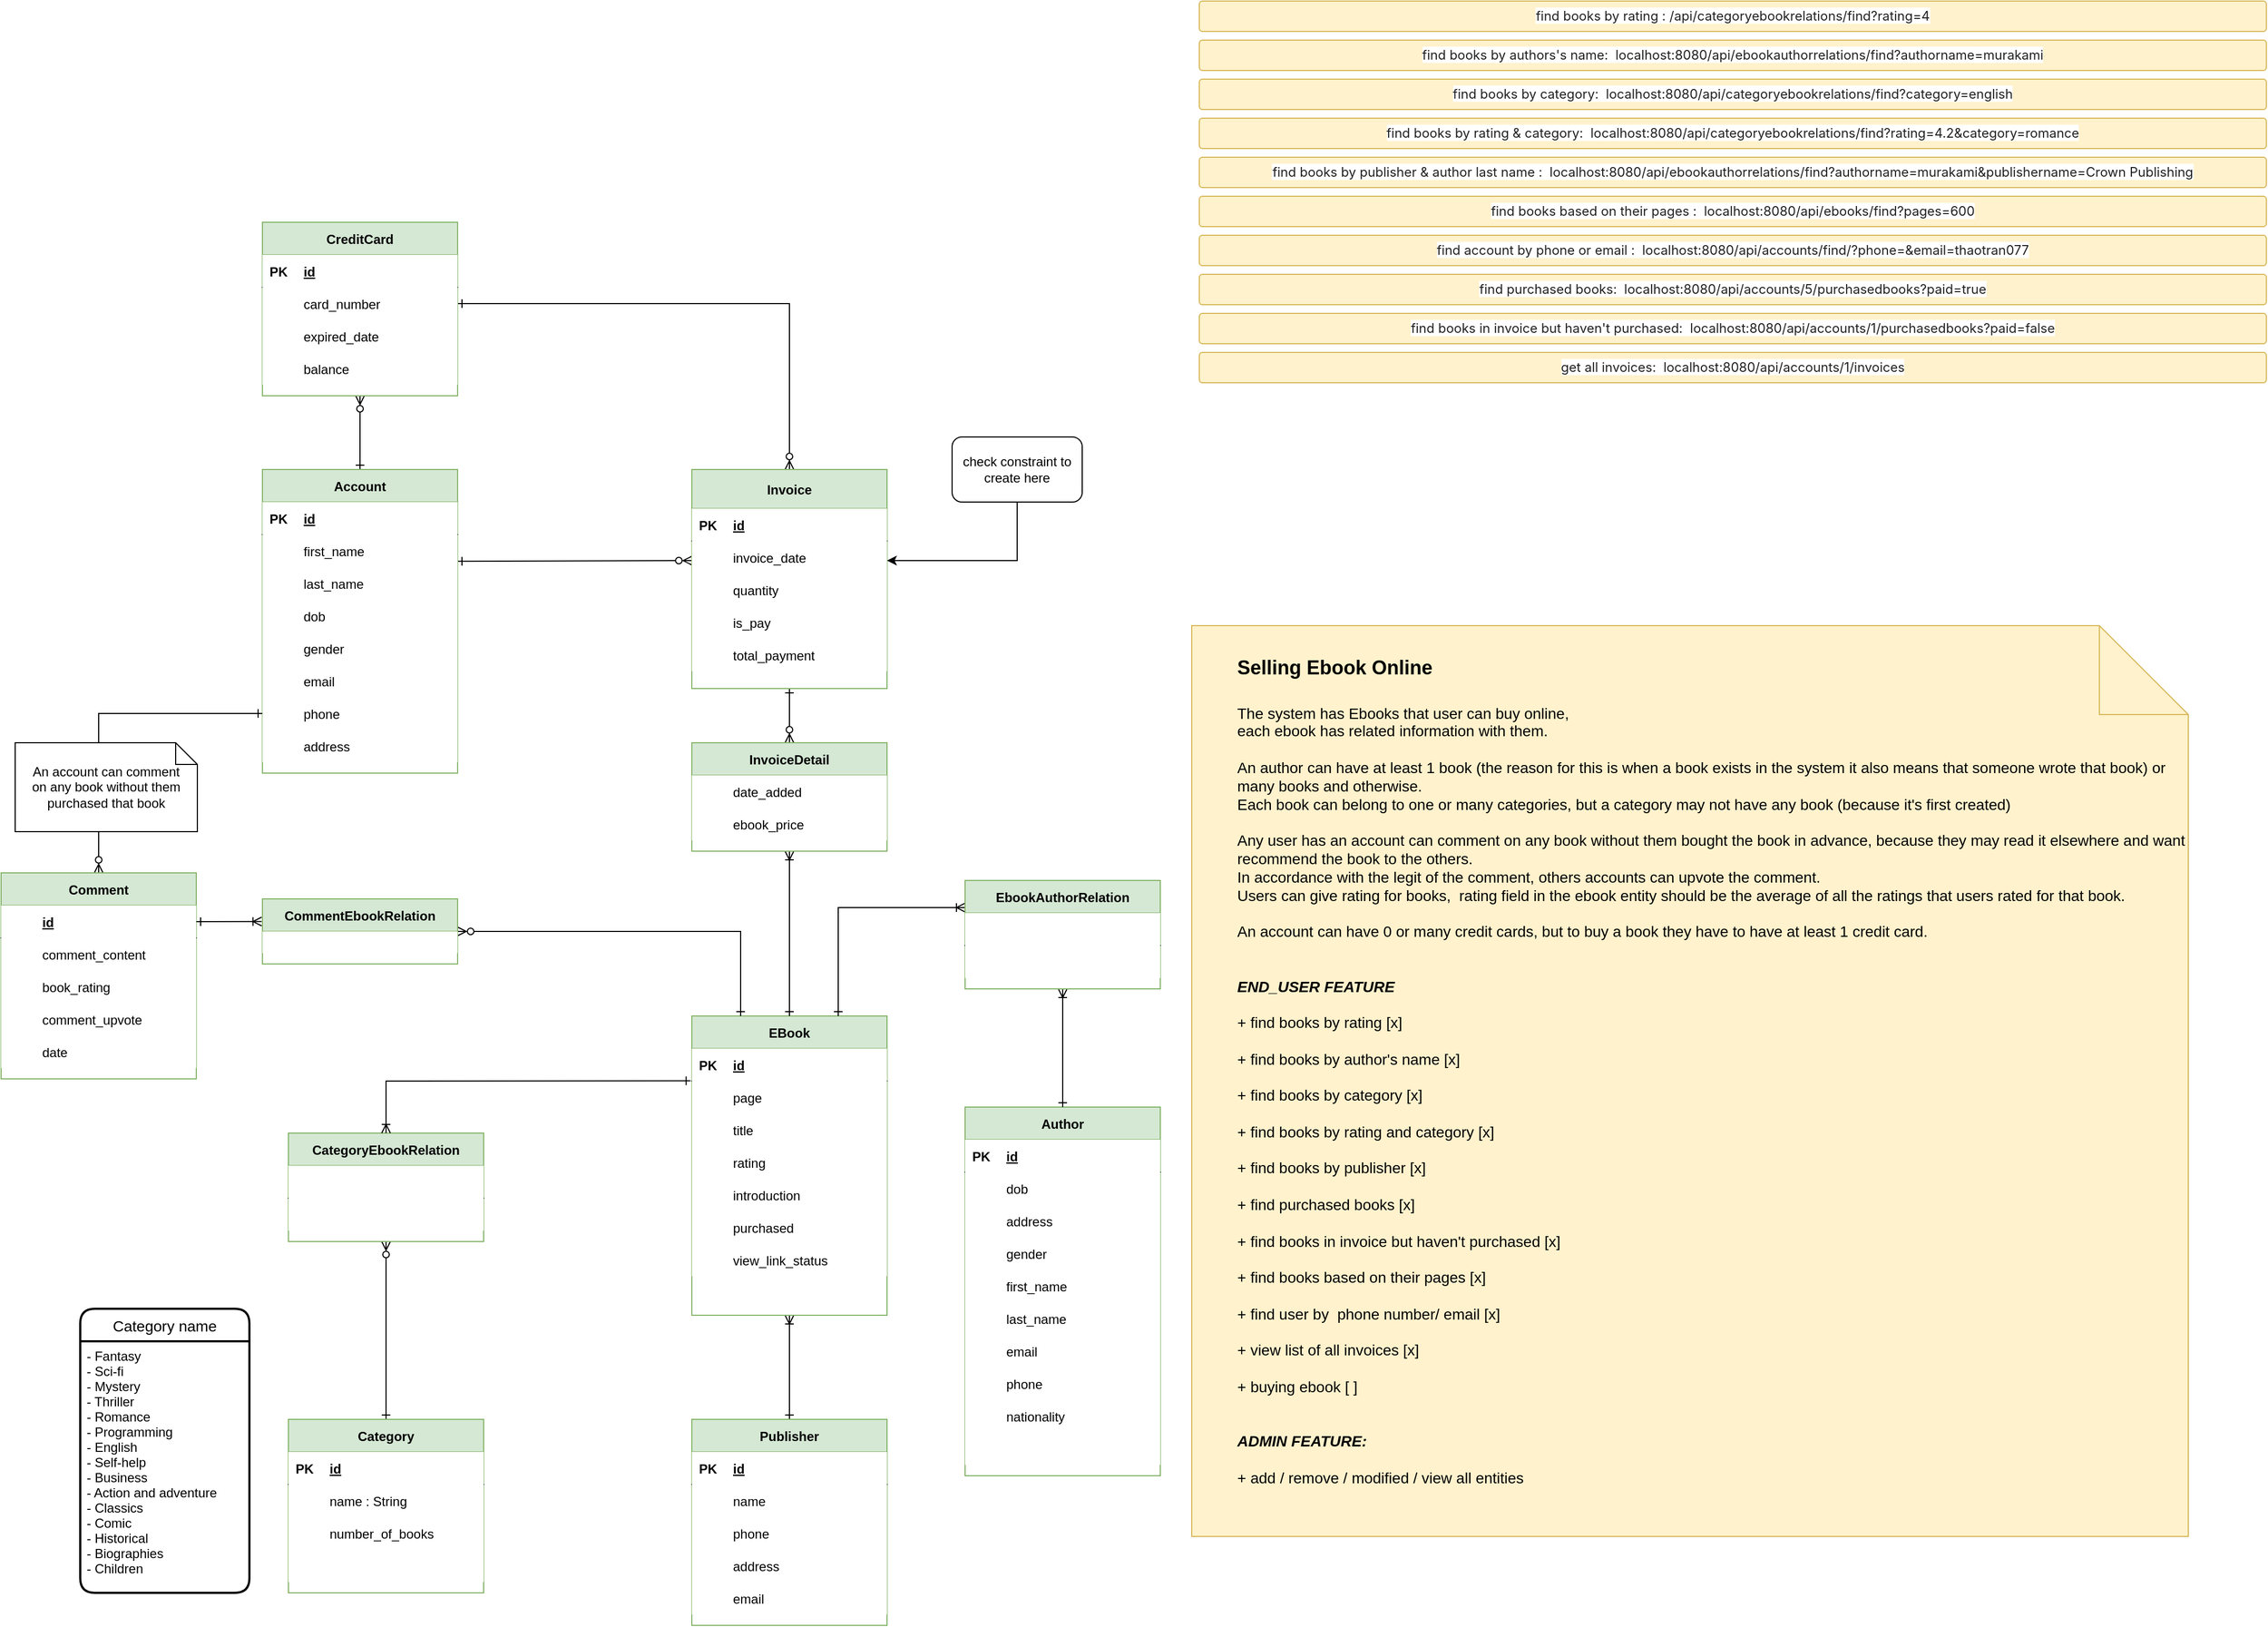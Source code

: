 <mxfile version="19.0.3" type="device"><diagram id="lkXL4oQiqGiToZnR444P" name="Page-1"><mxGraphModel dx="1560" dy="1174" grid="1" gridSize="12" guides="1" tooltips="1" connect="1" arrows="1" fold="1" page="1" pageScale="1" pageWidth="1169" pageHeight="827" math="0" shadow="0"><root><mxCell id="0"/><mxCell id="1" parent="0"/><mxCell id="c8PphtEP9q0mgVCC9OkP-134" style="edgeStyle=none;rounded=0;orthogonalLoop=1;jettySize=auto;html=1;exitX=0.5;exitY=1;exitDx=0;exitDy=0;entryX=0.5;entryY=0;entryDx=0;entryDy=0;startArrow=ERoneToMany;startFill=0;endArrow=ERone;endFill=0;" parent="1" source="c8PphtEP9q0mgVCC9OkP-1" target="c8PphtEP9q0mgVCC9OkP-80" edge="1"><mxGeometry relative="1" as="geometry"/></mxCell><mxCell id="c8PphtEP9q0mgVCC9OkP-1" value="EBook" style="shape=table;startSize=30;container=1;collapsible=1;childLayout=tableLayout;fixedRows=1;rowLines=0;fontStyle=1;align=center;resizeLast=1;fillColor=#d5e8d4;strokeColor=#82b366;" parent="1" vertex="1"><mxGeometry x="708" y="948" width="180" height="276" as="geometry"/></mxCell><mxCell id="c8PphtEP9q0mgVCC9OkP-2" value="" style="shape=tableRow;horizontal=0;startSize=0;swimlaneHead=0;swimlaneBody=0;collapsible=0;dropTarget=0;points=[[0,0.5],[1,0.5]];portConstraint=eastwest;top=0;left=0;right=0;bottom=1;" parent="c8PphtEP9q0mgVCC9OkP-1" vertex="1"><mxGeometry y="30" width="180" height="30" as="geometry"/></mxCell><mxCell id="c8PphtEP9q0mgVCC9OkP-3" value="PK" style="shape=partialRectangle;connectable=0;top=0;left=0;bottom=0;right=0;fontStyle=1;overflow=hidden;" parent="c8PphtEP9q0mgVCC9OkP-2" vertex="1"><mxGeometry width="30" height="30" as="geometry"><mxRectangle width="30" height="30" as="alternateBounds"/></mxGeometry></mxCell><mxCell id="c8PphtEP9q0mgVCC9OkP-4" value="id" style="shape=partialRectangle;connectable=0;top=0;left=0;bottom=0;right=0;align=left;spacingLeft=6;fontStyle=5;overflow=hidden;" parent="c8PphtEP9q0mgVCC9OkP-2" vertex="1"><mxGeometry x="30" width="150" height="30" as="geometry"><mxRectangle width="150" height="30" as="alternateBounds"/></mxGeometry></mxCell><mxCell id="c8PphtEP9q0mgVCC9OkP-5" value="" style="shape=tableRow;horizontal=0;startSize=0;swimlaneHead=0;swimlaneBody=0;collapsible=0;dropTarget=0;points=[[0,0.5],[1,0.5]];portConstraint=eastwest;top=0;left=0;right=0;bottom=0;" parent="c8PphtEP9q0mgVCC9OkP-1" vertex="1"><mxGeometry y="60" width="180" height="30" as="geometry"/></mxCell><mxCell id="c8PphtEP9q0mgVCC9OkP-6" value="" style="shape=partialRectangle;connectable=0;top=0;left=0;bottom=0;right=0;editable=1;overflow=hidden;" parent="c8PphtEP9q0mgVCC9OkP-5" vertex="1"><mxGeometry width="30" height="30" as="geometry"><mxRectangle width="30" height="30" as="alternateBounds"/></mxGeometry></mxCell><mxCell id="c8PphtEP9q0mgVCC9OkP-7" value="page" style="shape=partialRectangle;connectable=0;top=0;left=0;bottom=0;right=0;align=left;spacingLeft=6;overflow=hidden;" parent="c8PphtEP9q0mgVCC9OkP-5" vertex="1"><mxGeometry x="30" width="150" height="30" as="geometry"><mxRectangle width="150" height="30" as="alternateBounds"/></mxGeometry></mxCell><mxCell id="c8PphtEP9q0mgVCC9OkP-8" value="" style="shape=tableRow;horizontal=0;startSize=0;swimlaneHead=0;swimlaneBody=0;collapsible=0;dropTarget=0;points=[[0,0.5],[1,0.5]];portConstraint=eastwest;top=0;left=0;right=0;bottom=0;" parent="c8PphtEP9q0mgVCC9OkP-1" vertex="1"><mxGeometry y="90" width="180" height="30" as="geometry"/></mxCell><mxCell id="c8PphtEP9q0mgVCC9OkP-9" value="" style="shape=partialRectangle;connectable=0;top=0;left=0;bottom=0;right=0;editable=1;overflow=hidden;" parent="c8PphtEP9q0mgVCC9OkP-8" vertex="1"><mxGeometry width="30" height="30" as="geometry"><mxRectangle width="30" height="30" as="alternateBounds"/></mxGeometry></mxCell><mxCell id="c8PphtEP9q0mgVCC9OkP-10" value="title" style="shape=partialRectangle;connectable=0;top=0;left=0;bottom=0;right=0;align=left;spacingLeft=6;overflow=hidden;" parent="c8PphtEP9q0mgVCC9OkP-8" vertex="1"><mxGeometry x="30" width="150" height="30" as="geometry"><mxRectangle width="150" height="30" as="alternateBounds"/></mxGeometry></mxCell><mxCell id="HQHIdfL7lgmh869W0UjS-28" style="shape=tableRow;horizontal=0;startSize=0;swimlaneHead=0;swimlaneBody=0;collapsible=0;dropTarget=0;points=[[0,0.5],[1,0.5]];portConstraint=eastwest;top=0;left=0;right=0;bottom=0;" parent="c8PphtEP9q0mgVCC9OkP-1" vertex="1"><mxGeometry y="120" width="180" height="30" as="geometry"/></mxCell><mxCell id="HQHIdfL7lgmh869W0UjS-29" style="shape=partialRectangle;connectable=0;top=0;left=0;bottom=0;right=0;editable=1;overflow=hidden;" parent="HQHIdfL7lgmh869W0UjS-28" vertex="1"><mxGeometry width="30" height="30" as="geometry"><mxRectangle width="30" height="30" as="alternateBounds"/></mxGeometry></mxCell><mxCell id="HQHIdfL7lgmh869W0UjS-30" value="rating" style="shape=partialRectangle;connectable=0;top=0;left=0;bottom=0;right=0;align=left;spacingLeft=6;overflow=hidden;" parent="HQHIdfL7lgmh869W0UjS-28" vertex="1"><mxGeometry x="30" width="150" height="30" as="geometry"><mxRectangle width="150" height="30" as="alternateBounds"/></mxGeometry></mxCell><mxCell id="HQHIdfL7lgmh869W0UjS-31" style="shape=tableRow;horizontal=0;startSize=0;swimlaneHead=0;swimlaneBody=0;collapsible=0;dropTarget=0;points=[[0,0.5],[1,0.5]];portConstraint=eastwest;top=0;left=0;right=0;bottom=0;" parent="c8PphtEP9q0mgVCC9OkP-1" vertex="1"><mxGeometry y="150" width="180" height="30" as="geometry"/></mxCell><mxCell id="HQHIdfL7lgmh869W0UjS-32" style="shape=partialRectangle;connectable=0;top=0;left=0;bottom=0;right=0;editable=1;overflow=hidden;" parent="HQHIdfL7lgmh869W0UjS-31" vertex="1"><mxGeometry width="30" height="30" as="geometry"><mxRectangle width="30" height="30" as="alternateBounds"/></mxGeometry></mxCell><mxCell id="HQHIdfL7lgmh869W0UjS-33" value="introduction" style="shape=partialRectangle;connectable=0;top=0;left=0;bottom=0;right=0;align=left;spacingLeft=6;overflow=hidden;" parent="HQHIdfL7lgmh869W0UjS-31" vertex="1"><mxGeometry x="30" width="150" height="30" as="geometry"><mxRectangle width="150" height="30" as="alternateBounds"/></mxGeometry></mxCell><mxCell id="HQHIdfL7lgmh869W0UjS-46" style="shape=tableRow;horizontal=0;startSize=0;swimlaneHead=0;swimlaneBody=0;collapsible=0;dropTarget=0;points=[[0,0.5],[1,0.5]];portConstraint=eastwest;top=0;left=0;right=0;bottom=0;" parent="c8PphtEP9q0mgVCC9OkP-1" vertex="1"><mxGeometry y="180" width="180" height="30" as="geometry"/></mxCell><mxCell id="HQHIdfL7lgmh869W0UjS-47" style="shape=partialRectangle;connectable=0;top=0;left=0;bottom=0;right=0;editable=1;overflow=hidden;" parent="HQHIdfL7lgmh869W0UjS-46" vertex="1"><mxGeometry width="30" height="30" as="geometry"><mxRectangle width="30" height="30" as="alternateBounds"/></mxGeometry></mxCell><mxCell id="HQHIdfL7lgmh869W0UjS-48" value="purchased" style="shape=partialRectangle;connectable=0;top=0;left=0;bottom=0;right=0;align=left;spacingLeft=6;overflow=hidden;" parent="HQHIdfL7lgmh869W0UjS-46" vertex="1"><mxGeometry x="30" width="150" height="30" as="geometry"><mxRectangle width="150" height="30" as="alternateBounds"/></mxGeometry></mxCell><mxCell id="HQHIdfL7lgmh869W0UjS-7" style="shape=tableRow;horizontal=0;startSize=0;swimlaneHead=0;swimlaneBody=0;collapsible=0;dropTarget=0;points=[[0,0.5],[1,0.5]];portConstraint=eastwest;top=0;left=0;right=0;bottom=0;" parent="c8PphtEP9q0mgVCC9OkP-1" vertex="1"><mxGeometry y="210" width="180" height="30" as="geometry"/></mxCell><mxCell id="HQHIdfL7lgmh869W0UjS-8" style="shape=partialRectangle;connectable=0;top=0;left=0;bottom=0;right=0;editable=1;overflow=hidden;" parent="HQHIdfL7lgmh869W0UjS-7" vertex="1"><mxGeometry width="30" height="30" as="geometry"><mxRectangle width="30" height="30" as="alternateBounds"/></mxGeometry></mxCell><mxCell id="HQHIdfL7lgmh869W0UjS-9" value="view_link_status" style="shape=partialRectangle;connectable=0;top=0;left=0;bottom=0;right=0;align=left;spacingLeft=6;overflow=hidden;" parent="HQHIdfL7lgmh869W0UjS-7" vertex="1"><mxGeometry x="30" width="150" height="30" as="geometry"><mxRectangle width="150" height="30" as="alternateBounds"/></mxGeometry></mxCell><mxCell id="c8PphtEP9q0mgVCC9OkP-136" style="edgeStyle=none;rounded=0;orthogonalLoop=1;jettySize=auto;html=1;exitX=1;exitY=0.82;exitDx=0;exitDy=0;entryX=0;entryY=0.6;entryDx=0;entryDy=0;startArrow=ERone;startFill=0;endArrow=ERzeroToMany;endFill=0;exitPerimeter=0;entryPerimeter=0;" parent="1" source="c8PphtEP9q0mgVCC9OkP-18" target="c8PphtEP9q0mgVCC9OkP-45" edge="1"><mxGeometry relative="1" as="geometry"/></mxCell><mxCell id="c8PphtEP9q0mgVCC9OkP-163" style="edgeStyle=none;rounded=0;orthogonalLoop=1;jettySize=auto;html=1;exitX=0.5;exitY=0;exitDx=0;exitDy=0;entryX=0.5;entryY=1;entryDx=0;entryDy=0;startArrow=ERone;startFill=0;endArrow=ERzeroToMany;endFill=0;" parent="1" source="c8PphtEP9q0mgVCC9OkP-14" target="c8PphtEP9q0mgVCC9OkP-150" edge="1"><mxGeometry relative="1" as="geometry"/></mxCell><mxCell id="c8PphtEP9q0mgVCC9OkP-14" value="Account" style="shape=table;startSize=30;container=1;collapsible=1;childLayout=tableLayout;fixedRows=1;rowLines=0;fontStyle=1;align=center;resizeLast=1;fillColor=#d5e8d4;strokeColor=#82b366;" parent="1" vertex="1"><mxGeometry x="312" y="444" width="180" height="280" as="geometry"/></mxCell><mxCell id="c8PphtEP9q0mgVCC9OkP-15" value="" style="shape=tableRow;horizontal=0;startSize=0;swimlaneHead=0;swimlaneBody=0;collapsible=0;dropTarget=0;points=[[0,0.5],[1,0.5]];portConstraint=eastwest;top=0;left=0;right=0;bottom=1;" parent="c8PphtEP9q0mgVCC9OkP-14" vertex="1"><mxGeometry y="30" width="180" height="30" as="geometry"/></mxCell><mxCell id="c8PphtEP9q0mgVCC9OkP-16" value="PK" style="shape=partialRectangle;connectable=0;top=0;left=0;bottom=0;right=0;fontStyle=1;overflow=hidden;" parent="c8PphtEP9q0mgVCC9OkP-15" vertex="1"><mxGeometry width="30" height="30" as="geometry"><mxRectangle width="30" height="30" as="alternateBounds"/></mxGeometry></mxCell><mxCell id="c8PphtEP9q0mgVCC9OkP-17" value="id" style="shape=partialRectangle;connectable=0;top=0;left=0;bottom=0;right=0;align=left;spacingLeft=6;fontStyle=5;overflow=hidden;" parent="c8PphtEP9q0mgVCC9OkP-15" vertex="1"><mxGeometry x="30" width="150" height="30" as="geometry"><mxRectangle width="150" height="30" as="alternateBounds"/></mxGeometry></mxCell><mxCell id="c8PphtEP9q0mgVCC9OkP-18" value="" style="shape=tableRow;horizontal=0;startSize=0;swimlaneHead=0;swimlaneBody=0;collapsible=0;dropTarget=0;points=[[0,0.5],[1,0.5]];portConstraint=eastwest;top=0;left=0;right=0;bottom=0;" parent="c8PphtEP9q0mgVCC9OkP-14" vertex="1"><mxGeometry y="60" width="180" height="30" as="geometry"/></mxCell><mxCell id="c8PphtEP9q0mgVCC9OkP-19" value="" style="shape=partialRectangle;connectable=0;top=0;left=0;bottom=0;right=0;editable=1;overflow=hidden;" parent="c8PphtEP9q0mgVCC9OkP-18" vertex="1"><mxGeometry width="30" height="30" as="geometry"><mxRectangle width="30" height="30" as="alternateBounds"/></mxGeometry></mxCell><mxCell id="c8PphtEP9q0mgVCC9OkP-20" value="first_name" style="shape=partialRectangle;connectable=0;top=0;left=0;bottom=0;right=0;align=left;spacingLeft=6;overflow=hidden;" parent="c8PphtEP9q0mgVCC9OkP-18" vertex="1"><mxGeometry x="30" width="150" height="30" as="geometry"><mxRectangle width="150" height="30" as="alternateBounds"/></mxGeometry></mxCell><mxCell id="c8PphtEP9q0mgVCC9OkP-21" value="" style="shape=tableRow;horizontal=0;startSize=0;swimlaneHead=0;swimlaneBody=0;collapsible=0;dropTarget=0;points=[[0,0.5],[1,0.5]];portConstraint=eastwest;top=0;left=0;right=0;bottom=0;" parent="c8PphtEP9q0mgVCC9OkP-14" vertex="1"><mxGeometry y="90" width="180" height="30" as="geometry"/></mxCell><mxCell id="c8PphtEP9q0mgVCC9OkP-22" value="" style="shape=partialRectangle;connectable=0;top=0;left=0;bottom=0;right=0;editable=1;overflow=hidden;" parent="c8PphtEP9q0mgVCC9OkP-21" vertex="1"><mxGeometry width="30" height="30" as="geometry"><mxRectangle width="30" height="30" as="alternateBounds"/></mxGeometry></mxCell><mxCell id="c8PphtEP9q0mgVCC9OkP-23" value="last_name" style="shape=partialRectangle;connectable=0;top=0;left=0;bottom=0;right=0;align=left;spacingLeft=6;overflow=hidden;" parent="c8PphtEP9q0mgVCC9OkP-21" vertex="1"><mxGeometry x="30" width="150" height="30" as="geometry"><mxRectangle width="150" height="30" as="alternateBounds"/></mxGeometry></mxCell><mxCell id="c8PphtEP9q0mgVCC9OkP-236" style="shape=tableRow;horizontal=0;startSize=0;swimlaneHead=0;swimlaneBody=0;collapsible=0;dropTarget=0;points=[[0,0.5],[1,0.5]];portConstraint=eastwest;top=0;left=0;right=0;bottom=0;" parent="c8PphtEP9q0mgVCC9OkP-14" vertex="1"><mxGeometry y="120" width="180" height="30" as="geometry"/></mxCell><mxCell id="c8PphtEP9q0mgVCC9OkP-237" style="shape=partialRectangle;connectable=0;top=0;left=0;bottom=0;right=0;editable=1;overflow=hidden;" parent="c8PphtEP9q0mgVCC9OkP-236" vertex="1"><mxGeometry width="30" height="30" as="geometry"><mxRectangle width="30" height="30" as="alternateBounds"/></mxGeometry></mxCell><mxCell id="c8PphtEP9q0mgVCC9OkP-238" value="dob" style="shape=partialRectangle;connectable=0;top=0;left=0;bottom=0;right=0;align=left;spacingLeft=6;overflow=hidden;" parent="c8PphtEP9q0mgVCC9OkP-236" vertex="1"><mxGeometry x="30" width="150" height="30" as="geometry"><mxRectangle width="150" height="30" as="alternateBounds"/></mxGeometry></mxCell><mxCell id="c8PphtEP9q0mgVCC9OkP-24" value="" style="shape=tableRow;horizontal=0;startSize=0;swimlaneHead=0;swimlaneBody=0;collapsible=0;dropTarget=0;points=[[0,0.5],[1,0.5]];portConstraint=eastwest;top=0;left=0;right=0;bottom=0;" parent="c8PphtEP9q0mgVCC9OkP-14" vertex="1"><mxGeometry y="150" width="180" height="30" as="geometry"/></mxCell><mxCell id="c8PphtEP9q0mgVCC9OkP-25" value="" style="shape=partialRectangle;connectable=0;top=0;left=0;bottom=0;right=0;editable=1;overflow=hidden;" parent="c8PphtEP9q0mgVCC9OkP-24" vertex="1"><mxGeometry width="30" height="30" as="geometry"><mxRectangle width="30" height="30" as="alternateBounds"/></mxGeometry></mxCell><mxCell id="c8PphtEP9q0mgVCC9OkP-26" value="gender" style="shape=partialRectangle;connectable=0;top=0;left=0;bottom=0;right=0;align=left;spacingLeft=6;overflow=hidden;" parent="c8PphtEP9q0mgVCC9OkP-24" vertex="1"><mxGeometry x="30" width="150" height="30" as="geometry"><mxRectangle width="150" height="30" as="alternateBounds"/></mxGeometry></mxCell><mxCell id="c8PphtEP9q0mgVCC9OkP-227" style="shape=tableRow;horizontal=0;startSize=0;swimlaneHead=0;swimlaneBody=0;collapsible=0;dropTarget=0;points=[[0,0.5],[1,0.5]];portConstraint=eastwest;top=0;left=0;right=0;bottom=0;" parent="c8PphtEP9q0mgVCC9OkP-14" vertex="1"><mxGeometry y="180" width="180" height="30" as="geometry"/></mxCell><mxCell id="c8PphtEP9q0mgVCC9OkP-228" style="shape=partialRectangle;connectable=0;top=0;left=0;bottom=0;right=0;editable=1;overflow=hidden;" parent="c8PphtEP9q0mgVCC9OkP-227" vertex="1"><mxGeometry width="30" height="30" as="geometry"><mxRectangle width="30" height="30" as="alternateBounds"/></mxGeometry></mxCell><mxCell id="c8PphtEP9q0mgVCC9OkP-229" value="email" style="shape=partialRectangle;connectable=0;top=0;left=0;bottom=0;right=0;align=left;spacingLeft=6;overflow=hidden;" parent="c8PphtEP9q0mgVCC9OkP-227" vertex="1"><mxGeometry x="30" width="150" height="30" as="geometry"><mxRectangle width="150" height="30" as="alternateBounds"/></mxGeometry></mxCell><mxCell id="c8PphtEP9q0mgVCC9OkP-230" style="shape=tableRow;horizontal=0;startSize=0;swimlaneHead=0;swimlaneBody=0;collapsible=0;dropTarget=0;points=[[0,0.5],[1,0.5]];portConstraint=eastwest;top=0;left=0;right=0;bottom=0;" parent="c8PphtEP9q0mgVCC9OkP-14" vertex="1"><mxGeometry y="210" width="180" height="30" as="geometry"/></mxCell><mxCell id="c8PphtEP9q0mgVCC9OkP-231" style="shape=partialRectangle;connectable=0;top=0;left=0;bottom=0;right=0;editable=1;overflow=hidden;" parent="c8PphtEP9q0mgVCC9OkP-230" vertex="1"><mxGeometry width="30" height="30" as="geometry"><mxRectangle width="30" height="30" as="alternateBounds"/></mxGeometry></mxCell><mxCell id="c8PphtEP9q0mgVCC9OkP-232" value="phone" style="shape=partialRectangle;connectable=0;top=0;left=0;bottom=0;right=0;align=left;spacingLeft=6;overflow=hidden;" parent="c8PphtEP9q0mgVCC9OkP-230" vertex="1"><mxGeometry x="30" width="150" height="30" as="geometry"><mxRectangle width="150" height="30" as="alternateBounds"/></mxGeometry></mxCell><mxCell id="c8PphtEP9q0mgVCC9OkP-233" style="shape=tableRow;horizontal=0;startSize=0;swimlaneHead=0;swimlaneBody=0;collapsible=0;dropTarget=0;points=[[0,0.5],[1,0.5]];portConstraint=eastwest;top=0;left=0;right=0;bottom=0;" parent="c8PphtEP9q0mgVCC9OkP-14" vertex="1"><mxGeometry y="240" width="180" height="30" as="geometry"/></mxCell><mxCell id="c8PphtEP9q0mgVCC9OkP-234" style="shape=partialRectangle;connectable=0;top=0;left=0;bottom=0;right=0;editable=1;overflow=hidden;" parent="c8PphtEP9q0mgVCC9OkP-233" vertex="1"><mxGeometry width="30" height="30" as="geometry"><mxRectangle width="30" height="30" as="alternateBounds"/></mxGeometry></mxCell><mxCell id="c8PphtEP9q0mgVCC9OkP-235" value="address" style="shape=partialRectangle;connectable=0;top=0;left=0;bottom=0;right=0;align=left;spacingLeft=6;overflow=hidden;" parent="c8PphtEP9q0mgVCC9OkP-233" vertex="1"><mxGeometry x="30" width="150" height="30" as="geometry"><mxRectangle width="150" height="30" as="alternateBounds"/></mxGeometry></mxCell><mxCell id="c8PphtEP9q0mgVCC9OkP-28" value="Author" style="shape=table;startSize=30;container=1;collapsible=1;childLayout=tableLayout;fixedRows=1;rowLines=0;fontStyle=1;align=center;resizeLast=1;fillColor=#d5e8d4;strokeColor=#82b366;" parent="1" vertex="1"><mxGeometry x="960" y="1032" width="180" height="340" as="geometry"/></mxCell><mxCell id="c8PphtEP9q0mgVCC9OkP-29" value="" style="shape=tableRow;horizontal=0;startSize=0;swimlaneHead=0;swimlaneBody=0;collapsible=0;dropTarget=0;points=[[0,0.5],[1,0.5]];portConstraint=eastwest;top=0;left=0;right=0;bottom=1;" parent="c8PphtEP9q0mgVCC9OkP-28" vertex="1"><mxGeometry y="30" width="180" height="30" as="geometry"/></mxCell><mxCell id="c8PphtEP9q0mgVCC9OkP-30" value="PK" style="shape=partialRectangle;connectable=0;top=0;left=0;bottom=0;right=0;fontStyle=1;overflow=hidden;" parent="c8PphtEP9q0mgVCC9OkP-29" vertex="1"><mxGeometry width="30" height="30" as="geometry"><mxRectangle width="30" height="30" as="alternateBounds"/></mxGeometry></mxCell><mxCell id="c8PphtEP9q0mgVCC9OkP-31" value="id" style="shape=partialRectangle;connectable=0;top=0;left=0;bottom=0;right=0;align=left;spacingLeft=6;fontStyle=5;overflow=hidden;" parent="c8PphtEP9q0mgVCC9OkP-29" vertex="1"><mxGeometry x="30" width="150" height="30" as="geometry"><mxRectangle width="150" height="30" as="alternateBounds"/></mxGeometry></mxCell><mxCell id="c8PphtEP9q0mgVCC9OkP-32" value="" style="shape=tableRow;horizontal=0;startSize=0;swimlaneHead=0;swimlaneBody=0;collapsible=0;dropTarget=0;points=[[0,0.5],[1,0.5]];portConstraint=eastwest;top=0;left=0;right=0;bottom=0;" parent="c8PphtEP9q0mgVCC9OkP-28" vertex="1"><mxGeometry y="60" width="180" height="30" as="geometry"/></mxCell><mxCell id="c8PphtEP9q0mgVCC9OkP-33" value="" style="shape=partialRectangle;connectable=0;top=0;left=0;bottom=0;right=0;editable=1;overflow=hidden;" parent="c8PphtEP9q0mgVCC9OkP-32" vertex="1"><mxGeometry width="30" height="30" as="geometry"><mxRectangle width="30" height="30" as="alternateBounds"/></mxGeometry></mxCell><mxCell id="c8PphtEP9q0mgVCC9OkP-34" value="dob" style="shape=partialRectangle;connectable=0;top=0;left=0;bottom=0;right=0;align=left;spacingLeft=6;overflow=hidden;" parent="c8PphtEP9q0mgVCC9OkP-32" vertex="1"><mxGeometry x="30" width="150" height="30" as="geometry"><mxRectangle width="150" height="30" as="alternateBounds"/></mxGeometry></mxCell><mxCell id="c8PphtEP9q0mgVCC9OkP-35" value="" style="shape=tableRow;horizontal=0;startSize=0;swimlaneHead=0;swimlaneBody=0;collapsible=0;dropTarget=0;points=[[0,0.5],[1,0.5]];portConstraint=eastwest;top=0;left=0;right=0;bottom=0;" parent="c8PphtEP9q0mgVCC9OkP-28" vertex="1"><mxGeometry y="90" width="180" height="30" as="geometry"/></mxCell><mxCell id="c8PphtEP9q0mgVCC9OkP-36" value="" style="shape=partialRectangle;connectable=0;top=0;left=0;bottom=0;right=0;editable=1;overflow=hidden;" parent="c8PphtEP9q0mgVCC9OkP-35" vertex="1"><mxGeometry width="30" height="30" as="geometry"><mxRectangle width="30" height="30" as="alternateBounds"/></mxGeometry></mxCell><mxCell id="c8PphtEP9q0mgVCC9OkP-37" value="address" style="shape=partialRectangle;connectable=0;top=0;left=0;bottom=0;right=0;align=left;spacingLeft=6;overflow=hidden;" parent="c8PphtEP9q0mgVCC9OkP-35" vertex="1"><mxGeometry x="30" width="150" height="30" as="geometry"><mxRectangle width="150" height="30" as="alternateBounds"/></mxGeometry></mxCell><mxCell id="c8PphtEP9q0mgVCC9OkP-38" value="" style="shape=tableRow;horizontal=0;startSize=0;swimlaneHead=0;swimlaneBody=0;collapsible=0;dropTarget=0;points=[[0,0.5],[1,0.5]];portConstraint=eastwest;top=0;left=0;right=0;bottom=0;" parent="c8PphtEP9q0mgVCC9OkP-28" vertex="1"><mxGeometry y="120" width="180" height="30" as="geometry"/></mxCell><mxCell id="c8PphtEP9q0mgVCC9OkP-39" value="" style="shape=partialRectangle;connectable=0;top=0;left=0;bottom=0;right=0;editable=1;overflow=hidden;" parent="c8PphtEP9q0mgVCC9OkP-38" vertex="1"><mxGeometry width="30" height="30" as="geometry"><mxRectangle width="30" height="30" as="alternateBounds"/></mxGeometry></mxCell><mxCell id="c8PphtEP9q0mgVCC9OkP-40" value="gender" style="shape=partialRectangle;connectable=0;top=0;left=0;bottom=0;right=0;align=left;spacingLeft=6;overflow=hidden;" parent="c8PphtEP9q0mgVCC9OkP-38" vertex="1"><mxGeometry x="30" width="150" height="30" as="geometry"><mxRectangle width="150" height="30" as="alternateBounds"/></mxGeometry></mxCell><mxCell id="c8PphtEP9q0mgVCC9OkP-214" style="shape=tableRow;horizontal=0;startSize=0;swimlaneHead=0;swimlaneBody=0;collapsible=0;dropTarget=0;points=[[0,0.5],[1,0.5]];portConstraint=eastwest;top=0;left=0;right=0;bottom=0;" parent="c8PphtEP9q0mgVCC9OkP-28" vertex="1"><mxGeometry y="150" width="180" height="30" as="geometry"/></mxCell><mxCell id="c8PphtEP9q0mgVCC9OkP-215" style="shape=partialRectangle;connectable=0;top=0;left=0;bottom=0;right=0;editable=1;overflow=hidden;" parent="c8PphtEP9q0mgVCC9OkP-214" vertex="1"><mxGeometry width="30" height="30" as="geometry"><mxRectangle width="30" height="30" as="alternateBounds"/></mxGeometry></mxCell><mxCell id="c8PphtEP9q0mgVCC9OkP-216" value="first_name" style="shape=partialRectangle;connectable=0;top=0;left=0;bottom=0;right=0;align=left;spacingLeft=6;overflow=hidden;" parent="c8PphtEP9q0mgVCC9OkP-214" vertex="1"><mxGeometry x="30" width="150" height="30" as="geometry"><mxRectangle width="150" height="30" as="alternateBounds"/></mxGeometry></mxCell><mxCell id="c8PphtEP9q0mgVCC9OkP-217" style="shape=tableRow;horizontal=0;startSize=0;swimlaneHead=0;swimlaneBody=0;collapsible=0;dropTarget=0;points=[[0,0.5],[1,0.5]];portConstraint=eastwest;top=0;left=0;right=0;bottom=0;" parent="c8PphtEP9q0mgVCC9OkP-28" vertex="1"><mxGeometry y="180" width="180" height="30" as="geometry"/></mxCell><mxCell id="c8PphtEP9q0mgVCC9OkP-218" style="shape=partialRectangle;connectable=0;top=0;left=0;bottom=0;right=0;editable=1;overflow=hidden;" parent="c8PphtEP9q0mgVCC9OkP-217" vertex="1"><mxGeometry width="30" height="30" as="geometry"><mxRectangle width="30" height="30" as="alternateBounds"/></mxGeometry></mxCell><mxCell id="c8PphtEP9q0mgVCC9OkP-219" value="last_name" style="shape=partialRectangle;connectable=0;top=0;left=0;bottom=0;right=0;align=left;spacingLeft=6;overflow=hidden;" parent="c8PphtEP9q0mgVCC9OkP-217" vertex="1"><mxGeometry x="30" width="150" height="30" as="geometry"><mxRectangle width="150" height="30" as="alternateBounds"/></mxGeometry></mxCell><mxCell id="c8PphtEP9q0mgVCC9OkP-220" style="shape=tableRow;horizontal=0;startSize=0;swimlaneHead=0;swimlaneBody=0;collapsible=0;dropTarget=0;points=[[0,0.5],[1,0.5]];portConstraint=eastwest;top=0;left=0;right=0;bottom=0;" parent="c8PphtEP9q0mgVCC9OkP-28" vertex="1"><mxGeometry y="210" width="180" height="30" as="geometry"/></mxCell><mxCell id="c8PphtEP9q0mgVCC9OkP-221" style="shape=partialRectangle;connectable=0;top=0;left=0;bottom=0;right=0;editable=1;overflow=hidden;" parent="c8PphtEP9q0mgVCC9OkP-220" vertex="1"><mxGeometry width="30" height="30" as="geometry"><mxRectangle width="30" height="30" as="alternateBounds"/></mxGeometry></mxCell><mxCell id="c8PphtEP9q0mgVCC9OkP-222" value="email" style="shape=partialRectangle;connectable=0;top=0;left=0;bottom=0;right=0;align=left;spacingLeft=6;overflow=hidden;" parent="c8PphtEP9q0mgVCC9OkP-220" vertex="1"><mxGeometry x="30" width="150" height="30" as="geometry"><mxRectangle width="150" height="30" as="alternateBounds"/></mxGeometry></mxCell><mxCell id="c8PphtEP9q0mgVCC9OkP-223" style="shape=tableRow;horizontal=0;startSize=0;swimlaneHead=0;swimlaneBody=0;collapsible=0;dropTarget=0;points=[[0,0.5],[1,0.5]];portConstraint=eastwest;top=0;left=0;right=0;bottom=0;" parent="c8PphtEP9q0mgVCC9OkP-28" vertex="1"><mxGeometry y="240" width="180" height="30" as="geometry"/></mxCell><mxCell id="c8PphtEP9q0mgVCC9OkP-224" style="shape=partialRectangle;connectable=0;top=0;left=0;bottom=0;right=0;editable=1;overflow=hidden;" parent="c8PphtEP9q0mgVCC9OkP-223" vertex="1"><mxGeometry width="30" height="30" as="geometry"><mxRectangle width="30" height="30" as="alternateBounds"/></mxGeometry></mxCell><mxCell id="c8PphtEP9q0mgVCC9OkP-225" value="phone" style="shape=partialRectangle;connectable=0;top=0;left=0;bottom=0;right=0;align=left;spacingLeft=6;overflow=hidden;" parent="c8PphtEP9q0mgVCC9OkP-223" vertex="1"><mxGeometry x="30" width="150" height="30" as="geometry"><mxRectangle width="150" height="30" as="alternateBounds"/></mxGeometry></mxCell><mxCell id="UBM0KVXzfADIwxOlramJ-35" style="shape=tableRow;horizontal=0;startSize=0;swimlaneHead=0;swimlaneBody=0;collapsible=0;dropTarget=0;points=[[0,0.5],[1,0.5]];portConstraint=eastwest;top=0;left=0;right=0;bottom=0;" parent="c8PphtEP9q0mgVCC9OkP-28" vertex="1"><mxGeometry y="270" width="180" height="30" as="geometry"/></mxCell><mxCell id="UBM0KVXzfADIwxOlramJ-36" style="shape=partialRectangle;connectable=0;top=0;left=0;bottom=0;right=0;editable=1;overflow=hidden;" parent="UBM0KVXzfADIwxOlramJ-35" vertex="1"><mxGeometry width="30" height="30" as="geometry"><mxRectangle width="30" height="30" as="alternateBounds"/></mxGeometry></mxCell><mxCell id="UBM0KVXzfADIwxOlramJ-37" value="nationality" style="shape=partialRectangle;connectable=0;top=0;left=0;bottom=0;right=0;align=left;spacingLeft=6;overflow=hidden;" parent="UBM0KVXzfADIwxOlramJ-35" vertex="1"><mxGeometry x="30" width="150" height="30" as="geometry"><mxRectangle width="150" height="30" as="alternateBounds"/></mxGeometry></mxCell><mxCell id="UBM0KVXzfADIwxOlramJ-4" style="shape=tableRow;horizontal=0;startSize=0;swimlaneHead=0;swimlaneBody=0;collapsible=0;dropTarget=0;points=[[0,0.5],[1,0.5]];portConstraint=eastwest;top=0;left=0;right=0;bottom=0;" parent="c8PphtEP9q0mgVCC9OkP-28" vertex="1"><mxGeometry y="300" width="180" height="30" as="geometry"/></mxCell><mxCell id="UBM0KVXzfADIwxOlramJ-5" style="shape=partialRectangle;connectable=0;top=0;left=0;bottom=0;right=0;editable=1;overflow=hidden;" parent="UBM0KVXzfADIwxOlramJ-4" vertex="1"><mxGeometry width="30" height="30" as="geometry"><mxRectangle width="30" height="30" as="alternateBounds"/></mxGeometry></mxCell><mxCell id="UBM0KVXzfADIwxOlramJ-6" style="shape=partialRectangle;connectable=0;top=0;left=0;bottom=0;right=0;align=left;spacingLeft=6;overflow=hidden;" parent="UBM0KVXzfADIwxOlramJ-4" vertex="1"><mxGeometry x="30" width="150" height="30" as="geometry"><mxRectangle width="150" height="30" as="alternateBounds"/></mxGeometry></mxCell><mxCell id="c8PphtEP9q0mgVCC9OkP-165" style="edgeStyle=none;rounded=0;orthogonalLoop=1;jettySize=auto;html=1;exitX=0.5;exitY=0;exitDx=0;exitDy=0;entryX=1;entryY=0.5;entryDx=0;entryDy=0;startArrow=ERzeroToMany;startFill=0;endArrow=ERone;endFill=0;" parent="1" source="c8PphtEP9q0mgVCC9OkP-41" target="c8PphtEP9q0mgVCC9OkP-154" edge="1"><mxGeometry relative="1" as="geometry"><mxPoint x="798" y="346" as="targetPoint"/><Array as="points"><mxPoint x="798" y="291"/></Array></mxGeometry></mxCell><mxCell id="c8PphtEP9q0mgVCC9OkP-211" style="edgeStyle=none;rounded=0;orthogonalLoop=1;jettySize=auto;html=1;exitX=0.5;exitY=1;exitDx=0;exitDy=0;entryX=0.5;entryY=0;entryDx=0;entryDy=0;startArrow=ERone;startFill=0;endArrow=ERzeroToMany;endFill=0;" parent="1" source="c8PphtEP9q0mgVCC9OkP-41" target="c8PphtEP9q0mgVCC9OkP-198" edge="1"><mxGeometry relative="1" as="geometry"/></mxCell><mxCell id="c8PphtEP9q0mgVCC9OkP-41" value="Invoice" style="shape=table;startSize=36;container=1;collapsible=1;childLayout=tableLayout;fixedRows=1;rowLines=0;fontStyle=1;align=center;resizeLast=1;fillColor=#d5e8d4;strokeColor=#82b366;" parent="1" vertex="1"><mxGeometry x="708" y="444" width="180" height="202" as="geometry"/></mxCell><mxCell id="c8PphtEP9q0mgVCC9OkP-42" value="" style="shape=tableRow;horizontal=0;startSize=0;swimlaneHead=0;swimlaneBody=0;collapsible=0;dropTarget=0;points=[[0,0.5],[1,0.5]];portConstraint=eastwest;top=0;left=0;right=0;bottom=1;" parent="c8PphtEP9q0mgVCC9OkP-41" vertex="1"><mxGeometry y="36" width="180" height="30" as="geometry"/></mxCell><mxCell id="c8PphtEP9q0mgVCC9OkP-43" value="PK" style="shape=partialRectangle;connectable=0;top=0;left=0;bottom=0;right=0;fontStyle=1;overflow=hidden;" parent="c8PphtEP9q0mgVCC9OkP-42" vertex="1"><mxGeometry width="30" height="30" as="geometry"><mxRectangle width="30" height="30" as="alternateBounds"/></mxGeometry></mxCell><mxCell id="c8PphtEP9q0mgVCC9OkP-44" value="id" style="shape=partialRectangle;connectable=0;top=0;left=0;bottom=0;right=0;align=left;spacingLeft=6;fontStyle=5;overflow=hidden;" parent="c8PphtEP9q0mgVCC9OkP-42" vertex="1"><mxGeometry x="30" width="150" height="30" as="geometry"><mxRectangle width="150" height="30" as="alternateBounds"/></mxGeometry></mxCell><mxCell id="c8PphtEP9q0mgVCC9OkP-45" value="" style="shape=tableRow;horizontal=0;startSize=0;swimlaneHead=0;swimlaneBody=0;collapsible=0;dropTarget=0;points=[[0,0.5],[1,0.5]];portConstraint=eastwest;top=0;left=0;right=0;bottom=0;" parent="c8PphtEP9q0mgVCC9OkP-41" vertex="1"><mxGeometry y="66" width="180" height="30" as="geometry"/></mxCell><mxCell id="c8PphtEP9q0mgVCC9OkP-46" value="" style="shape=partialRectangle;connectable=0;top=0;left=0;bottom=0;right=0;editable=1;overflow=hidden;" parent="c8PphtEP9q0mgVCC9OkP-45" vertex="1"><mxGeometry width="30" height="30" as="geometry"><mxRectangle width="30" height="30" as="alternateBounds"/></mxGeometry></mxCell><mxCell id="c8PphtEP9q0mgVCC9OkP-47" value="invoice_date" style="shape=partialRectangle;connectable=0;top=0;left=0;bottom=0;right=0;align=left;spacingLeft=6;overflow=hidden;" parent="c8PphtEP9q0mgVCC9OkP-45" vertex="1"><mxGeometry x="30" width="150" height="30" as="geometry"><mxRectangle width="150" height="30" as="alternateBounds"/></mxGeometry></mxCell><mxCell id="c8PphtEP9q0mgVCC9OkP-48" value="" style="shape=tableRow;horizontal=0;startSize=0;swimlaneHead=0;swimlaneBody=0;collapsible=0;dropTarget=0;points=[[0,0.5],[1,0.5]];portConstraint=eastwest;top=0;left=0;right=0;bottom=0;" parent="c8PphtEP9q0mgVCC9OkP-41" vertex="1"><mxGeometry y="96" width="180" height="30" as="geometry"/></mxCell><mxCell id="c8PphtEP9q0mgVCC9OkP-49" value="" style="shape=partialRectangle;connectable=0;top=0;left=0;bottom=0;right=0;editable=1;overflow=hidden;" parent="c8PphtEP9q0mgVCC9OkP-48" vertex="1"><mxGeometry width="30" height="30" as="geometry"><mxRectangle width="30" height="30" as="alternateBounds"/></mxGeometry></mxCell><mxCell id="c8PphtEP9q0mgVCC9OkP-50" value="quantity" style="shape=partialRectangle;connectable=0;top=0;left=0;bottom=0;right=0;align=left;spacingLeft=6;overflow=hidden;" parent="c8PphtEP9q0mgVCC9OkP-48" vertex="1"><mxGeometry x="30" width="150" height="30" as="geometry"><mxRectangle width="150" height="30" as="alternateBounds"/></mxGeometry></mxCell><mxCell id="UBM0KVXzfADIwxOlramJ-70" style="shape=tableRow;horizontal=0;startSize=0;swimlaneHead=0;swimlaneBody=0;collapsible=0;dropTarget=0;points=[[0,0.5],[1,0.5]];portConstraint=eastwest;top=0;left=0;right=0;bottom=0;" parent="c8PphtEP9q0mgVCC9OkP-41" vertex="1"><mxGeometry y="126" width="180" height="30" as="geometry"/></mxCell><mxCell id="UBM0KVXzfADIwxOlramJ-71" style="shape=partialRectangle;connectable=0;top=0;left=0;bottom=0;right=0;editable=1;overflow=hidden;" parent="UBM0KVXzfADIwxOlramJ-70" vertex="1"><mxGeometry width="30" height="30" as="geometry"><mxRectangle width="30" height="30" as="alternateBounds"/></mxGeometry></mxCell><mxCell id="UBM0KVXzfADIwxOlramJ-72" value="is_pay" style="shape=partialRectangle;connectable=0;top=0;left=0;bottom=0;right=0;align=left;spacingLeft=6;overflow=hidden;" parent="UBM0KVXzfADIwxOlramJ-70" vertex="1"><mxGeometry x="30" width="150" height="30" as="geometry"><mxRectangle width="150" height="30" as="alternateBounds"/></mxGeometry></mxCell><mxCell id="c8PphtEP9q0mgVCC9OkP-51" value="" style="shape=tableRow;horizontal=0;startSize=0;swimlaneHead=0;swimlaneBody=0;collapsible=0;dropTarget=0;points=[[0,0.5],[1,0.5]];portConstraint=eastwest;top=0;left=0;right=0;bottom=0;" parent="c8PphtEP9q0mgVCC9OkP-41" vertex="1"><mxGeometry y="156" width="180" height="30" as="geometry"/></mxCell><mxCell id="c8PphtEP9q0mgVCC9OkP-52" value="" style="shape=partialRectangle;connectable=0;top=0;left=0;bottom=0;right=0;editable=1;overflow=hidden;" parent="c8PphtEP9q0mgVCC9OkP-51" vertex="1"><mxGeometry width="30" height="30" as="geometry"><mxRectangle width="30" height="30" as="alternateBounds"/></mxGeometry></mxCell><mxCell id="c8PphtEP9q0mgVCC9OkP-53" value="total_payment" style="shape=partialRectangle;connectable=0;top=0;left=0;bottom=0;right=0;align=left;spacingLeft=6;overflow=hidden;" parent="c8PphtEP9q0mgVCC9OkP-51" vertex="1"><mxGeometry x="30" width="150" height="30" as="geometry"><mxRectangle width="150" height="30" as="alternateBounds"/></mxGeometry></mxCell><mxCell id="c8PphtEP9q0mgVCC9OkP-80" value="Publisher" style="shape=table;startSize=30;container=1;collapsible=1;childLayout=tableLayout;fixedRows=1;rowLines=0;fontStyle=1;align=center;resizeLast=1;fillColor=#d5e8d4;strokeColor=#82b366;" parent="1" vertex="1"><mxGeometry x="708" y="1320" width="180" height="190" as="geometry"/></mxCell><mxCell id="c8PphtEP9q0mgVCC9OkP-81" value="" style="shape=tableRow;horizontal=0;startSize=0;swimlaneHead=0;swimlaneBody=0;collapsible=0;dropTarget=0;points=[[0,0.5],[1,0.5]];portConstraint=eastwest;top=0;left=0;right=0;bottom=1;" parent="c8PphtEP9q0mgVCC9OkP-80" vertex="1"><mxGeometry y="30" width="180" height="30" as="geometry"/></mxCell><mxCell id="c8PphtEP9q0mgVCC9OkP-82" value="PK" style="shape=partialRectangle;connectable=0;top=0;left=0;bottom=0;right=0;fontStyle=1;overflow=hidden;" parent="c8PphtEP9q0mgVCC9OkP-81" vertex="1"><mxGeometry width="30" height="30" as="geometry"><mxRectangle width="30" height="30" as="alternateBounds"/></mxGeometry></mxCell><mxCell id="c8PphtEP9q0mgVCC9OkP-83" value="id" style="shape=partialRectangle;connectable=0;top=0;left=0;bottom=0;right=0;align=left;spacingLeft=6;fontStyle=5;overflow=hidden;" parent="c8PphtEP9q0mgVCC9OkP-81" vertex="1"><mxGeometry x="30" width="150" height="30" as="geometry"><mxRectangle width="150" height="30" as="alternateBounds"/></mxGeometry></mxCell><mxCell id="c8PphtEP9q0mgVCC9OkP-84" value="" style="shape=tableRow;horizontal=0;startSize=0;swimlaneHead=0;swimlaneBody=0;collapsible=0;dropTarget=0;points=[[0,0.5],[1,0.5]];portConstraint=eastwest;top=0;left=0;right=0;bottom=0;" parent="c8PphtEP9q0mgVCC9OkP-80" vertex="1"><mxGeometry y="60" width="180" height="30" as="geometry"/></mxCell><mxCell id="c8PphtEP9q0mgVCC9OkP-85" value="" style="shape=partialRectangle;connectable=0;top=0;left=0;bottom=0;right=0;editable=1;overflow=hidden;" parent="c8PphtEP9q0mgVCC9OkP-84" vertex="1"><mxGeometry width="30" height="30" as="geometry"><mxRectangle width="30" height="30" as="alternateBounds"/></mxGeometry></mxCell><mxCell id="c8PphtEP9q0mgVCC9OkP-86" value="name" style="shape=partialRectangle;connectable=0;top=0;left=0;bottom=0;right=0;align=left;spacingLeft=6;overflow=hidden;" parent="c8PphtEP9q0mgVCC9OkP-84" vertex="1"><mxGeometry x="30" width="150" height="30" as="geometry"><mxRectangle width="150" height="30" as="alternateBounds"/></mxGeometry></mxCell><mxCell id="c8PphtEP9q0mgVCC9OkP-87" value="" style="shape=tableRow;horizontal=0;startSize=0;swimlaneHead=0;swimlaneBody=0;collapsible=0;dropTarget=0;points=[[0,0.5],[1,0.5]];portConstraint=eastwest;top=0;left=0;right=0;bottom=0;" parent="c8PphtEP9q0mgVCC9OkP-80" vertex="1"><mxGeometry y="90" width="180" height="30" as="geometry"/></mxCell><mxCell id="c8PphtEP9q0mgVCC9OkP-88" value="" style="shape=partialRectangle;connectable=0;top=0;left=0;bottom=0;right=0;editable=1;overflow=hidden;" parent="c8PphtEP9q0mgVCC9OkP-87" vertex="1"><mxGeometry width="30" height="30" as="geometry"><mxRectangle width="30" height="30" as="alternateBounds"/></mxGeometry></mxCell><mxCell id="c8PphtEP9q0mgVCC9OkP-89" value="phone" style="shape=partialRectangle;connectable=0;top=0;left=0;bottom=0;right=0;align=left;spacingLeft=6;overflow=hidden;" parent="c8PphtEP9q0mgVCC9OkP-87" vertex="1"><mxGeometry x="30" width="150" height="30" as="geometry"><mxRectangle width="150" height="30" as="alternateBounds"/></mxGeometry></mxCell><mxCell id="c8PphtEP9q0mgVCC9OkP-90" value="" style="shape=tableRow;horizontal=0;startSize=0;swimlaneHead=0;swimlaneBody=0;collapsible=0;dropTarget=0;points=[[0,0.5],[1,0.5]];portConstraint=eastwest;top=0;left=0;right=0;bottom=0;" parent="c8PphtEP9q0mgVCC9OkP-80" vertex="1"><mxGeometry y="120" width="180" height="30" as="geometry"/></mxCell><mxCell id="c8PphtEP9q0mgVCC9OkP-91" value="" style="shape=partialRectangle;connectable=0;top=0;left=0;bottom=0;right=0;editable=1;overflow=hidden;" parent="c8PphtEP9q0mgVCC9OkP-90" vertex="1"><mxGeometry width="30" height="30" as="geometry"><mxRectangle width="30" height="30" as="alternateBounds"/></mxGeometry></mxCell><mxCell id="c8PphtEP9q0mgVCC9OkP-92" value="address" style="shape=partialRectangle;connectable=0;top=0;left=0;bottom=0;right=0;align=left;spacingLeft=6;overflow=hidden;" parent="c8PphtEP9q0mgVCC9OkP-90" vertex="1"><mxGeometry x="30" width="150" height="30" as="geometry"><mxRectangle width="150" height="30" as="alternateBounds"/></mxGeometry></mxCell><mxCell id="HQHIdfL7lgmh869W0UjS-20" style="shape=tableRow;horizontal=0;startSize=0;swimlaneHead=0;swimlaneBody=0;collapsible=0;dropTarget=0;points=[[0,0.5],[1,0.5]];portConstraint=eastwest;top=0;left=0;right=0;bottom=0;" parent="c8PphtEP9q0mgVCC9OkP-80" vertex="1"><mxGeometry y="150" width="180" height="30" as="geometry"/></mxCell><mxCell id="HQHIdfL7lgmh869W0UjS-21" style="shape=partialRectangle;connectable=0;top=0;left=0;bottom=0;right=0;editable=1;overflow=hidden;" parent="HQHIdfL7lgmh869W0UjS-20" vertex="1"><mxGeometry width="30" height="30" as="geometry"><mxRectangle width="30" height="30" as="alternateBounds"/></mxGeometry></mxCell><mxCell id="HQHIdfL7lgmh869W0UjS-22" value="email" style="shape=partialRectangle;connectable=0;top=0;left=0;bottom=0;right=0;align=left;spacingLeft=6;overflow=hidden;" parent="HQHIdfL7lgmh869W0UjS-20" vertex="1"><mxGeometry x="30" width="150" height="30" as="geometry"><mxRectangle width="150" height="30" as="alternateBounds"/></mxGeometry></mxCell><mxCell id="c8PphtEP9q0mgVCC9OkP-179" style="edgeStyle=none;rounded=0;orthogonalLoop=1;jettySize=auto;html=1;exitX=0.5;exitY=0;exitDx=0;exitDy=0;startArrow=ERone;startFill=0;endArrow=ERzeroToMany;endFill=0;entryX=0.5;entryY=1;entryDx=0;entryDy=0;" parent="1" source="c8PphtEP9q0mgVCC9OkP-106" target="c8PphtEP9q0mgVCC9OkP-166" edge="1"><mxGeometry relative="1" as="geometry"><mxPoint x="444" y="1023" as="targetPoint"/></mxGeometry></mxCell><mxCell id="c8PphtEP9q0mgVCC9OkP-106" value="Category" style="shape=table;startSize=30;container=1;collapsible=1;childLayout=tableLayout;fixedRows=1;rowLines=0;fontStyle=1;align=center;resizeLast=1;fillColor=#d5e8d4;strokeColor=#82b366;" parent="1" vertex="1"><mxGeometry x="336" y="1320" width="180" height="160" as="geometry"/></mxCell><mxCell id="c8PphtEP9q0mgVCC9OkP-107" value="" style="shape=tableRow;horizontal=0;startSize=0;swimlaneHead=0;swimlaneBody=0;collapsible=0;dropTarget=0;points=[[0,0.5],[1,0.5]];portConstraint=eastwest;top=0;left=0;right=0;bottom=1;" parent="c8PphtEP9q0mgVCC9OkP-106" vertex="1"><mxGeometry y="30" width="180" height="30" as="geometry"/></mxCell><mxCell id="c8PphtEP9q0mgVCC9OkP-108" value="PK" style="shape=partialRectangle;connectable=0;top=0;left=0;bottom=0;right=0;fontStyle=1;overflow=hidden;" parent="c8PphtEP9q0mgVCC9OkP-107" vertex="1"><mxGeometry width="30" height="30" as="geometry"><mxRectangle width="30" height="30" as="alternateBounds"/></mxGeometry></mxCell><mxCell id="c8PphtEP9q0mgVCC9OkP-109" value="id" style="shape=partialRectangle;connectable=0;top=0;left=0;bottom=0;right=0;align=left;spacingLeft=6;fontStyle=5;overflow=hidden;" parent="c8PphtEP9q0mgVCC9OkP-107" vertex="1"><mxGeometry x="30" width="150" height="30" as="geometry"><mxRectangle width="150" height="30" as="alternateBounds"/></mxGeometry></mxCell><mxCell id="c8PphtEP9q0mgVCC9OkP-110" value="" style="shape=tableRow;horizontal=0;startSize=0;swimlaneHead=0;swimlaneBody=0;collapsible=0;dropTarget=0;points=[[0,0.5],[1,0.5]];portConstraint=eastwest;top=0;left=0;right=0;bottom=0;" parent="c8PphtEP9q0mgVCC9OkP-106" vertex="1"><mxGeometry y="60" width="180" height="30" as="geometry"/></mxCell><mxCell id="c8PphtEP9q0mgVCC9OkP-111" value="" style="shape=partialRectangle;connectable=0;top=0;left=0;bottom=0;right=0;editable=1;overflow=hidden;" parent="c8PphtEP9q0mgVCC9OkP-110" vertex="1"><mxGeometry width="30" height="30" as="geometry"><mxRectangle width="30" height="30" as="alternateBounds"/></mxGeometry></mxCell><mxCell id="c8PphtEP9q0mgVCC9OkP-112" value="name : String" style="shape=partialRectangle;connectable=0;top=0;left=0;bottom=0;right=0;align=left;spacingLeft=6;overflow=hidden;" parent="c8PphtEP9q0mgVCC9OkP-110" vertex="1"><mxGeometry x="30" width="150" height="30" as="geometry"><mxRectangle width="150" height="30" as="alternateBounds"/></mxGeometry></mxCell><mxCell id="c8PphtEP9q0mgVCC9OkP-113" value="" style="shape=tableRow;horizontal=0;startSize=0;swimlaneHead=0;swimlaneBody=0;collapsible=0;dropTarget=0;points=[[0,0.5],[1,0.5]];portConstraint=eastwest;top=0;left=0;right=0;bottom=0;" parent="c8PphtEP9q0mgVCC9OkP-106" vertex="1"><mxGeometry y="90" width="180" height="30" as="geometry"/></mxCell><mxCell id="c8PphtEP9q0mgVCC9OkP-114" value="" style="shape=partialRectangle;connectable=0;top=0;left=0;bottom=0;right=0;editable=1;overflow=hidden;" parent="c8PphtEP9q0mgVCC9OkP-113" vertex="1"><mxGeometry width="30" height="30" as="geometry"><mxRectangle width="30" height="30" as="alternateBounds"/></mxGeometry></mxCell><mxCell id="c8PphtEP9q0mgVCC9OkP-115" value="number_of_books" style="shape=partialRectangle;connectable=0;top=0;left=0;bottom=0;right=0;align=left;spacingLeft=6;overflow=hidden;" parent="c8PphtEP9q0mgVCC9OkP-113" vertex="1"><mxGeometry x="30" width="150" height="30" as="geometry"><mxRectangle width="150" height="30" as="alternateBounds"/></mxGeometry></mxCell><mxCell id="c8PphtEP9q0mgVCC9OkP-116" value="" style="shape=tableRow;horizontal=0;startSize=0;swimlaneHead=0;swimlaneBody=0;collapsible=0;dropTarget=0;points=[[0,0.5],[1,0.5]];portConstraint=eastwest;top=0;left=0;right=0;bottom=0;" parent="c8PphtEP9q0mgVCC9OkP-106" vertex="1"><mxGeometry y="120" width="180" height="30" as="geometry"/></mxCell><mxCell id="c8PphtEP9q0mgVCC9OkP-117" value="" style="shape=partialRectangle;connectable=0;top=0;left=0;bottom=0;right=0;editable=1;overflow=hidden;" parent="c8PphtEP9q0mgVCC9OkP-116" vertex="1"><mxGeometry width="30" height="30" as="geometry"><mxRectangle width="30" height="30" as="alternateBounds"/></mxGeometry></mxCell><mxCell id="c8PphtEP9q0mgVCC9OkP-118" value="" style="shape=partialRectangle;connectable=0;top=0;left=0;bottom=0;right=0;align=left;spacingLeft=6;overflow=hidden;" parent="c8PphtEP9q0mgVCC9OkP-116" vertex="1"><mxGeometry x="30" width="150" height="30" as="geometry"><mxRectangle width="150" height="30" as="alternateBounds"/></mxGeometry></mxCell><mxCell id="c8PphtEP9q0mgVCC9OkP-150" value="CreditCard" style="shape=table;startSize=30;container=1;collapsible=1;childLayout=tableLayout;fixedRows=1;rowLines=0;fontStyle=1;align=center;resizeLast=1;fillColor=#d5e8d4;strokeColor=#82b366;" parent="1" vertex="1"><mxGeometry x="312" y="216" width="180" height="160" as="geometry"/></mxCell><mxCell id="c8PphtEP9q0mgVCC9OkP-151" value="" style="shape=tableRow;horizontal=0;startSize=0;swimlaneHead=0;swimlaneBody=0;collapsible=0;dropTarget=0;points=[[0,0.5],[1,0.5]];portConstraint=eastwest;top=0;left=0;right=0;bottom=1;" parent="c8PphtEP9q0mgVCC9OkP-150" vertex="1"><mxGeometry y="30" width="180" height="30" as="geometry"/></mxCell><mxCell id="c8PphtEP9q0mgVCC9OkP-152" value="PK" style="shape=partialRectangle;connectable=0;top=0;left=0;bottom=0;right=0;fontStyle=1;overflow=hidden;" parent="c8PphtEP9q0mgVCC9OkP-151" vertex="1"><mxGeometry width="30" height="30" as="geometry"><mxRectangle width="30" height="30" as="alternateBounds"/></mxGeometry></mxCell><mxCell id="c8PphtEP9q0mgVCC9OkP-153" value="id" style="shape=partialRectangle;connectable=0;top=0;left=0;bottom=0;right=0;align=left;spacingLeft=6;fontStyle=5;overflow=hidden;" parent="c8PphtEP9q0mgVCC9OkP-151" vertex="1"><mxGeometry x="30" width="150" height="30" as="geometry"><mxRectangle width="150" height="30" as="alternateBounds"/></mxGeometry></mxCell><mxCell id="c8PphtEP9q0mgVCC9OkP-154" value="" style="shape=tableRow;horizontal=0;startSize=0;swimlaneHead=0;swimlaneBody=0;collapsible=0;dropTarget=0;points=[[0,0.5],[1,0.5]];portConstraint=eastwest;top=0;left=0;right=0;bottom=0;" parent="c8PphtEP9q0mgVCC9OkP-150" vertex="1"><mxGeometry y="60" width="180" height="30" as="geometry"/></mxCell><mxCell id="c8PphtEP9q0mgVCC9OkP-155" value="" style="shape=partialRectangle;connectable=0;top=0;left=0;bottom=0;right=0;editable=1;overflow=hidden;" parent="c8PphtEP9q0mgVCC9OkP-154" vertex="1"><mxGeometry width="30" height="30" as="geometry"><mxRectangle width="30" height="30" as="alternateBounds"/></mxGeometry></mxCell><mxCell id="c8PphtEP9q0mgVCC9OkP-156" value="card_number" style="shape=partialRectangle;connectable=0;top=0;left=0;bottom=0;right=0;align=left;spacingLeft=6;overflow=hidden;" parent="c8PphtEP9q0mgVCC9OkP-154" vertex="1"><mxGeometry x="30" width="150" height="30" as="geometry"><mxRectangle width="150" height="30" as="alternateBounds"/></mxGeometry></mxCell><mxCell id="c8PphtEP9q0mgVCC9OkP-157" value="" style="shape=tableRow;horizontal=0;startSize=0;swimlaneHead=0;swimlaneBody=0;collapsible=0;dropTarget=0;points=[[0,0.5],[1,0.5]];portConstraint=eastwest;top=0;left=0;right=0;bottom=0;" parent="c8PphtEP9q0mgVCC9OkP-150" vertex="1"><mxGeometry y="90" width="180" height="30" as="geometry"/></mxCell><mxCell id="c8PphtEP9q0mgVCC9OkP-158" value="" style="shape=partialRectangle;connectable=0;top=0;left=0;bottom=0;right=0;editable=1;overflow=hidden;" parent="c8PphtEP9q0mgVCC9OkP-157" vertex="1"><mxGeometry width="30" height="30" as="geometry"><mxRectangle width="30" height="30" as="alternateBounds"/></mxGeometry></mxCell><mxCell id="c8PphtEP9q0mgVCC9OkP-159" value="expired_date" style="shape=partialRectangle;connectable=0;top=0;left=0;bottom=0;right=0;align=left;spacingLeft=6;overflow=hidden;" parent="c8PphtEP9q0mgVCC9OkP-157" vertex="1"><mxGeometry x="30" width="150" height="30" as="geometry"><mxRectangle width="150" height="30" as="alternateBounds"/></mxGeometry></mxCell><mxCell id="c8PphtEP9q0mgVCC9OkP-160" value="" style="shape=tableRow;horizontal=0;startSize=0;swimlaneHead=0;swimlaneBody=0;collapsible=0;dropTarget=0;points=[[0,0.5],[1,0.5]];portConstraint=eastwest;top=0;left=0;right=0;bottom=0;" parent="c8PphtEP9q0mgVCC9OkP-150" vertex="1"><mxGeometry y="120" width="180" height="30" as="geometry"/></mxCell><mxCell id="c8PphtEP9q0mgVCC9OkP-161" value="" style="shape=partialRectangle;connectable=0;top=0;left=0;bottom=0;right=0;editable=1;overflow=hidden;" parent="c8PphtEP9q0mgVCC9OkP-160" vertex="1"><mxGeometry width="30" height="30" as="geometry"><mxRectangle width="30" height="30" as="alternateBounds"/></mxGeometry></mxCell><mxCell id="c8PphtEP9q0mgVCC9OkP-162" value="balance" style="shape=partialRectangle;connectable=0;top=0;left=0;bottom=0;right=0;align=left;spacingLeft=6;overflow=hidden;" parent="c8PphtEP9q0mgVCC9OkP-160" vertex="1"><mxGeometry x="30" width="150" height="30" as="geometry"><mxRectangle width="150" height="30" as="alternateBounds"/></mxGeometry></mxCell><mxCell id="c8PphtEP9q0mgVCC9OkP-166" value="CategoryEbookRelation" style="shape=table;startSize=30;container=1;collapsible=1;childLayout=tableLayout;fixedRows=1;rowLines=0;fontStyle=1;align=center;resizeLast=1;fillColor=#d5e8d4;strokeColor=#82b366;" parent="1" vertex="1"><mxGeometry x="336" y="1056" width="180" height="100" as="geometry"/></mxCell><mxCell id="c8PphtEP9q0mgVCC9OkP-167" value="" style="shape=tableRow;horizontal=0;startSize=0;swimlaneHead=0;swimlaneBody=0;collapsible=0;dropTarget=0;points=[[0,0.5],[1,0.5]];portConstraint=eastwest;top=0;left=0;right=0;bottom=1;" parent="c8PphtEP9q0mgVCC9OkP-166" vertex="1"><mxGeometry y="30" width="180" height="30" as="geometry"/></mxCell><mxCell id="c8PphtEP9q0mgVCC9OkP-168" value="" style="shape=partialRectangle;connectable=0;top=0;left=0;bottom=0;right=0;fontStyle=1;overflow=hidden;" parent="c8PphtEP9q0mgVCC9OkP-167" vertex="1"><mxGeometry width="30" height="30" as="geometry"><mxRectangle width="30" height="30" as="alternateBounds"/></mxGeometry></mxCell><mxCell id="c8PphtEP9q0mgVCC9OkP-169" value="" style="shape=partialRectangle;connectable=0;top=0;left=0;bottom=0;right=0;align=left;spacingLeft=6;fontStyle=5;overflow=hidden;" parent="c8PphtEP9q0mgVCC9OkP-167" vertex="1"><mxGeometry x="30" width="150" height="30" as="geometry"><mxRectangle width="150" height="30" as="alternateBounds"/></mxGeometry></mxCell><mxCell id="c8PphtEP9q0mgVCC9OkP-170" value="" style="shape=tableRow;horizontal=0;startSize=0;swimlaneHead=0;swimlaneBody=0;collapsible=0;dropTarget=0;points=[[0,0.5],[1,0.5]];portConstraint=eastwest;top=0;left=0;right=0;bottom=0;" parent="c8PphtEP9q0mgVCC9OkP-166" vertex="1"><mxGeometry y="60" width="180" height="30" as="geometry"/></mxCell><mxCell id="c8PphtEP9q0mgVCC9OkP-171" value="" style="shape=partialRectangle;connectable=0;top=0;left=0;bottom=0;right=0;editable=1;overflow=hidden;" parent="c8PphtEP9q0mgVCC9OkP-170" vertex="1"><mxGeometry width="30" height="30" as="geometry"><mxRectangle width="30" height="30" as="alternateBounds"/></mxGeometry></mxCell><mxCell id="c8PphtEP9q0mgVCC9OkP-172" value="" style="shape=partialRectangle;connectable=0;top=0;left=0;bottom=0;right=0;align=left;spacingLeft=6;overflow=hidden;" parent="c8PphtEP9q0mgVCC9OkP-170" vertex="1"><mxGeometry x="30" width="150" height="30" as="geometry"><mxRectangle width="150" height="30" as="alternateBounds"/></mxGeometry></mxCell><mxCell id="c8PphtEP9q0mgVCC9OkP-181" style="edgeStyle=none;rounded=0;orthogonalLoop=1;jettySize=auto;html=1;entryX=-0.007;entryY=0.991;entryDx=0;entryDy=0;startArrow=ERoneToMany;startFill=0;endArrow=ERone;endFill=0;exitX=0.5;exitY=0;exitDx=0;exitDy=0;entryPerimeter=0;" parent="1" source="c8PphtEP9q0mgVCC9OkP-166" target="c8PphtEP9q0mgVCC9OkP-2" edge="1"><mxGeometry relative="1" as="geometry"><mxPoint x="660" y="852" as="sourcePoint"/><Array as="points"><mxPoint x="426" y="1008"/></Array></mxGeometry></mxCell><mxCell id="c8PphtEP9q0mgVCC9OkP-195" style="edgeStyle=none;rounded=0;orthogonalLoop=1;jettySize=auto;html=1;exitX=0.5;exitY=1;exitDx=0;exitDy=0;entryX=0.5;entryY=0;entryDx=0;entryDy=0;startArrow=ERoneToMany;startFill=0;endArrow=ERone;endFill=0;" parent="1" source="c8PphtEP9q0mgVCC9OkP-182" target="c8PphtEP9q0mgVCC9OkP-28" edge="1"><mxGeometry relative="1" as="geometry"/></mxCell><mxCell id="c8PphtEP9q0mgVCC9OkP-196" style="edgeStyle=orthogonalEdgeStyle;rounded=0;orthogonalLoop=1;jettySize=auto;html=1;exitX=0;exitY=0.25;exitDx=0;exitDy=0;entryX=0.75;entryY=0;entryDx=0;entryDy=0;startArrow=ERoneToMany;startFill=0;endArrow=ERone;endFill=0;" parent="1" source="c8PphtEP9q0mgVCC9OkP-182" target="c8PphtEP9q0mgVCC9OkP-1" edge="1"><mxGeometry relative="1" as="geometry"/></mxCell><mxCell id="c8PphtEP9q0mgVCC9OkP-182" value="EbookAuthorRelation" style="shape=table;startSize=30;container=1;collapsible=1;childLayout=tableLayout;fixedRows=1;rowLines=0;fontStyle=1;align=center;resizeLast=1;fillColor=#d5e8d4;strokeColor=#82b366;" parent="1" vertex="1"><mxGeometry x="960" y="823" width="180" height="100" as="geometry"/></mxCell><mxCell id="c8PphtEP9q0mgVCC9OkP-183" value="" style="shape=tableRow;horizontal=0;startSize=0;swimlaneHead=0;swimlaneBody=0;collapsible=0;dropTarget=0;points=[[0,0.5],[1,0.5]];portConstraint=eastwest;top=0;left=0;right=0;bottom=1;" parent="c8PphtEP9q0mgVCC9OkP-182" vertex="1"><mxGeometry y="30" width="180" height="30" as="geometry"/></mxCell><mxCell id="c8PphtEP9q0mgVCC9OkP-184" value="" style="shape=partialRectangle;connectable=0;top=0;left=0;bottom=0;right=0;fontStyle=1;overflow=hidden;" parent="c8PphtEP9q0mgVCC9OkP-183" vertex="1"><mxGeometry width="30" height="30" as="geometry"><mxRectangle width="30" height="30" as="alternateBounds"/></mxGeometry></mxCell><mxCell id="c8PphtEP9q0mgVCC9OkP-185" value="" style="shape=partialRectangle;connectable=0;top=0;left=0;bottom=0;right=0;align=left;spacingLeft=6;fontStyle=5;overflow=hidden;" parent="c8PphtEP9q0mgVCC9OkP-183" vertex="1"><mxGeometry x="30" width="150" height="30" as="geometry"><mxRectangle width="150" height="30" as="alternateBounds"/></mxGeometry></mxCell><mxCell id="c8PphtEP9q0mgVCC9OkP-186" value="" style="shape=tableRow;horizontal=0;startSize=0;swimlaneHead=0;swimlaneBody=0;collapsible=0;dropTarget=0;points=[[0,0.5],[1,0.5]];portConstraint=eastwest;top=0;left=0;right=0;bottom=0;" parent="c8PphtEP9q0mgVCC9OkP-182" vertex="1"><mxGeometry y="60" width="180" height="30" as="geometry"/></mxCell><mxCell id="c8PphtEP9q0mgVCC9OkP-187" value="" style="shape=partialRectangle;connectable=0;top=0;left=0;bottom=0;right=0;editable=1;overflow=hidden;" parent="c8PphtEP9q0mgVCC9OkP-186" vertex="1"><mxGeometry width="30" height="30" as="geometry"><mxRectangle width="30" height="30" as="alternateBounds"/></mxGeometry></mxCell><mxCell id="c8PphtEP9q0mgVCC9OkP-188" value="" style="shape=partialRectangle;connectable=0;top=0;left=0;bottom=0;right=0;align=left;spacingLeft=6;overflow=hidden;" parent="c8PphtEP9q0mgVCC9OkP-186" vertex="1"><mxGeometry x="30" width="150" height="30" as="geometry"><mxRectangle width="150" height="30" as="alternateBounds"/></mxGeometry></mxCell><mxCell id="c8PphtEP9q0mgVCC9OkP-212" style="edgeStyle=none;rounded=0;orthogonalLoop=1;jettySize=auto;html=1;exitX=0.5;exitY=1;exitDx=0;exitDy=0;startArrow=ERoneToMany;startFill=0;endArrow=ERone;endFill=0;" parent="1" source="c8PphtEP9q0mgVCC9OkP-198" target="c8PphtEP9q0mgVCC9OkP-1" edge="1"><mxGeometry relative="1" as="geometry"/></mxCell><mxCell id="c8PphtEP9q0mgVCC9OkP-198" value="InvoiceDetail" style="shape=table;startSize=30;container=1;collapsible=1;childLayout=tableLayout;fixedRows=1;rowLines=0;fontStyle=1;align=center;resizeLast=1;fillColor=#d5e8d4;strokeColor=#82b366;" parent="1" vertex="1"><mxGeometry x="708" y="696" width="180" height="100" as="geometry"/></mxCell><mxCell id="c8PphtEP9q0mgVCC9OkP-208" value="" style="shape=tableRow;horizontal=0;startSize=0;swimlaneHead=0;swimlaneBody=0;collapsible=0;dropTarget=0;points=[[0,0.5],[1,0.5]];portConstraint=eastwest;top=0;left=0;right=0;bottom=0;" parent="c8PphtEP9q0mgVCC9OkP-198" vertex="1"><mxGeometry y="30" width="180" height="30" as="geometry"/></mxCell><mxCell id="c8PphtEP9q0mgVCC9OkP-209" value="" style="shape=partialRectangle;connectable=0;top=0;left=0;bottom=0;right=0;editable=1;overflow=hidden;" parent="c8PphtEP9q0mgVCC9OkP-208" vertex="1"><mxGeometry width="30" height="30" as="geometry"><mxRectangle width="30" height="30" as="alternateBounds"/></mxGeometry></mxCell><mxCell id="c8PphtEP9q0mgVCC9OkP-210" value="date_added" style="shape=partialRectangle;connectable=0;top=0;left=0;bottom=0;right=0;align=left;spacingLeft=6;overflow=hidden;" parent="c8PphtEP9q0mgVCC9OkP-208" vertex="1"><mxGeometry x="30" width="150" height="30" as="geometry"><mxRectangle width="150" height="30" as="alternateBounds"/></mxGeometry></mxCell><mxCell id="UBM0KVXzfADIwxOlramJ-84" value="" style="shape=tableRow;horizontal=0;startSize=0;swimlaneHead=0;swimlaneBody=0;collapsible=0;dropTarget=0;points=[[0,0.5],[1,0.5]];portConstraint=eastwest;top=0;left=0;right=0;bottom=0;" parent="c8PphtEP9q0mgVCC9OkP-198" vertex="1"><mxGeometry y="60" width="180" height="30" as="geometry"/></mxCell><mxCell id="UBM0KVXzfADIwxOlramJ-85" value="" style="shape=partialRectangle;connectable=0;top=0;left=0;bottom=0;right=0;editable=1;overflow=hidden;" parent="UBM0KVXzfADIwxOlramJ-84" vertex="1"><mxGeometry width="30" height="30" as="geometry"><mxRectangle width="30" height="30" as="alternateBounds"/></mxGeometry></mxCell><mxCell id="UBM0KVXzfADIwxOlramJ-86" value="ebook_price" style="shape=partialRectangle;connectable=0;top=0;left=0;bottom=0;right=0;align=left;spacingLeft=6;overflow=hidden;" parent="UBM0KVXzfADIwxOlramJ-84" vertex="1"><mxGeometry x="30" width="150" height="30" as="geometry"><mxRectangle width="150" height="30" as="alternateBounds"/></mxGeometry></mxCell><mxCell id="HQHIdfL7lgmh869W0UjS-24" style="edgeStyle=orthogonalEdgeStyle;rounded=0;orthogonalLoop=1;jettySize=auto;html=1;exitX=1;exitY=0.5;exitDx=0;exitDy=0;entryX=0.25;entryY=0;entryDx=0;entryDy=0;startArrow=ERzeroToMany;startFill=0;endArrow=ERone;endFill=0;" parent="1" source="HQHIdfL7lgmh869W0UjS-10" target="c8PphtEP9q0mgVCC9OkP-1" edge="1"><mxGeometry relative="1" as="geometry"/></mxCell><mxCell id="HQHIdfL7lgmh869W0UjS-10" value="CommentEbookRelation" style="shape=table;startSize=30;container=1;collapsible=1;childLayout=tableLayout;fixedRows=1;rowLines=0;fontStyle=1;align=center;resizeLast=1;fillColor=#d5e8d4;strokeColor=#82b366;" parent="1" vertex="1"><mxGeometry x="312" y="840" width="180" height="60" as="geometry"/></mxCell><mxCell id="HQHIdfL7lgmh869W0UjS-14" value="" style="shape=tableRow;horizontal=0;startSize=0;swimlaneHead=0;swimlaneBody=0;collapsible=0;dropTarget=0;points=[[0,0.5],[1,0.5]];portConstraint=eastwest;top=0;left=0;right=0;bottom=0;" parent="HQHIdfL7lgmh869W0UjS-10" vertex="1"><mxGeometry y="30" width="180" height="20" as="geometry"/></mxCell><mxCell id="HQHIdfL7lgmh869W0UjS-15" value="" style="shape=partialRectangle;connectable=0;top=0;left=0;bottom=0;right=0;editable=1;overflow=hidden;" parent="HQHIdfL7lgmh869W0UjS-14" vertex="1"><mxGeometry width="30" height="20" as="geometry"><mxRectangle width="30" height="20" as="alternateBounds"/></mxGeometry></mxCell><mxCell id="HQHIdfL7lgmh869W0UjS-16" value="" style="shape=partialRectangle;connectable=0;top=0;left=0;bottom=0;right=0;align=left;spacingLeft=6;overflow=hidden;" parent="HQHIdfL7lgmh869W0UjS-14" vertex="1"><mxGeometry x="30" width="150" height="20" as="geometry"><mxRectangle width="150" height="20" as="alternateBounds"/></mxGeometry></mxCell><mxCell id="HQHIdfL7lgmh869W0UjS-17" value="Category name" style="swimlane;childLayout=stackLayout;horizontal=1;startSize=30;horizontalStack=0;rounded=1;fontSize=14;fontStyle=0;strokeWidth=2;resizeParent=0;resizeLast=1;shadow=0;dashed=0;align=center;" parent="1" vertex="1"><mxGeometry x="144" y="1218" width="156" height="262" as="geometry"/></mxCell><mxCell id="HQHIdfL7lgmh869W0UjS-18" value="- Fantasy&#10;- Sci-fi&#10;- Mystery&#10;- Thriller&#10;- Romance&#10;- Programming&#10;- English&#10;- Self-help&#10;- Business&#10;- Action and adventure&#10;- Classics&#10;- Comic&#10;- Historical &#10;- Biographies&#10;- Children" style="align=left;strokeColor=none;fillColor=none;spacingLeft=4;fontSize=12;verticalAlign=top;resizable=0;rotatable=0;part=1;" parent="HQHIdfL7lgmh869W0UjS-17" vertex="1"><mxGeometry y="30" width="156" height="232" as="geometry"/></mxCell><mxCell id="HQHIdfL7lgmh869W0UjS-44" style="edgeStyle=orthogonalEdgeStyle;rounded=0;orthogonalLoop=1;jettySize=auto;html=1;exitX=0.5;exitY=0;exitDx=0;exitDy=0;entryX=0;entryY=0.5;entryDx=0;entryDy=0;startArrow=ERzeroToMany;startFill=0;endArrow=ERone;endFill=0;" parent="1" source="HQHIdfL7lgmh869W0UjS-34" target="c8PphtEP9q0mgVCC9OkP-230" edge="1"><mxGeometry relative="1" as="geometry"/></mxCell><mxCell id="HQHIdfL7lgmh869W0UjS-34" value="Comment" style="shape=table;startSize=30;container=1;collapsible=1;childLayout=tableLayout;fixedRows=1;rowLines=0;fontStyle=1;align=center;resizeLast=1;fillColor=#d5e8d4;strokeColor=#82b366;" parent="1" vertex="1"><mxGeometry x="71" y="816" width="180" height="190" as="geometry"/></mxCell><mxCell id="HQHIdfL7lgmh869W0UjS-35" value="" style="shape=tableRow;horizontal=0;startSize=0;swimlaneHead=0;swimlaneBody=0;collapsible=0;dropTarget=0;points=[[0,0.5],[1,0.5]];portConstraint=eastwest;top=0;left=0;right=0;bottom=1;" parent="HQHIdfL7lgmh869W0UjS-34" vertex="1"><mxGeometry y="30" width="180" height="30" as="geometry"/></mxCell><mxCell id="HQHIdfL7lgmh869W0UjS-36" value="" style="shape=partialRectangle;connectable=0;top=0;left=0;bottom=0;right=0;fontStyle=1;overflow=hidden;" parent="HQHIdfL7lgmh869W0UjS-35" vertex="1"><mxGeometry width="30" height="30" as="geometry"><mxRectangle width="30" height="30" as="alternateBounds"/></mxGeometry></mxCell><mxCell id="HQHIdfL7lgmh869W0UjS-37" value="id" style="shape=partialRectangle;connectable=0;top=0;left=0;bottom=0;right=0;align=left;spacingLeft=6;fontStyle=5;overflow=hidden;" parent="HQHIdfL7lgmh869W0UjS-35" vertex="1"><mxGeometry x="30" width="150" height="30" as="geometry"><mxRectangle width="150" height="30" as="alternateBounds"/></mxGeometry></mxCell><mxCell id="HQHIdfL7lgmh869W0UjS-38" value="" style="shape=tableRow;horizontal=0;startSize=0;swimlaneHead=0;swimlaneBody=0;collapsible=0;dropTarget=0;points=[[0,0.5],[1,0.5]];portConstraint=eastwest;top=0;left=0;right=0;bottom=0;" parent="HQHIdfL7lgmh869W0UjS-34" vertex="1"><mxGeometry y="60" width="180" height="30" as="geometry"/></mxCell><mxCell id="HQHIdfL7lgmh869W0UjS-39" value="" style="shape=partialRectangle;connectable=0;top=0;left=0;bottom=0;right=0;editable=1;overflow=hidden;" parent="HQHIdfL7lgmh869W0UjS-38" vertex="1"><mxGeometry width="30" height="30" as="geometry"><mxRectangle width="30" height="30" as="alternateBounds"/></mxGeometry></mxCell><mxCell id="HQHIdfL7lgmh869W0UjS-40" value="comment_content" style="shape=partialRectangle;connectable=0;top=0;left=0;bottom=0;right=0;align=left;spacingLeft=6;overflow=hidden;" parent="HQHIdfL7lgmh869W0UjS-38" vertex="1"><mxGeometry x="30" width="150" height="30" as="geometry"><mxRectangle width="150" height="30" as="alternateBounds"/></mxGeometry></mxCell><mxCell id="HQHIdfL7lgmh869W0UjS-41" style="shape=tableRow;horizontal=0;startSize=0;swimlaneHead=0;swimlaneBody=0;collapsible=0;dropTarget=0;points=[[0,0.5],[1,0.5]];portConstraint=eastwest;top=0;left=0;right=0;bottom=0;" parent="HQHIdfL7lgmh869W0UjS-34" vertex="1"><mxGeometry y="90" width="180" height="30" as="geometry"/></mxCell><mxCell id="HQHIdfL7lgmh869W0UjS-42" style="shape=partialRectangle;connectable=0;top=0;left=0;bottom=0;right=0;editable=1;overflow=hidden;" parent="HQHIdfL7lgmh869W0UjS-41" vertex="1"><mxGeometry width="30" height="30" as="geometry"><mxRectangle width="30" height="30" as="alternateBounds"/></mxGeometry></mxCell><mxCell id="HQHIdfL7lgmh869W0UjS-43" value="book_rating" style="shape=partialRectangle;connectable=0;top=0;left=0;bottom=0;right=0;align=left;spacingLeft=6;overflow=hidden;" parent="HQHIdfL7lgmh869W0UjS-41" vertex="1"><mxGeometry x="30" width="150" height="30" as="geometry"><mxRectangle width="150" height="30" as="alternateBounds"/></mxGeometry></mxCell><mxCell id="UBM0KVXzfADIwxOlramJ-1" style="shape=tableRow;horizontal=0;startSize=0;swimlaneHead=0;swimlaneBody=0;collapsible=0;dropTarget=0;points=[[0,0.5],[1,0.5]];portConstraint=eastwest;top=0;left=0;right=0;bottom=0;" parent="HQHIdfL7lgmh869W0UjS-34" vertex="1"><mxGeometry y="120" width="180" height="30" as="geometry"/></mxCell><mxCell id="UBM0KVXzfADIwxOlramJ-2" style="shape=partialRectangle;connectable=0;top=0;left=0;bottom=0;right=0;editable=1;overflow=hidden;" parent="UBM0KVXzfADIwxOlramJ-1" vertex="1"><mxGeometry width="30" height="30" as="geometry"><mxRectangle width="30" height="30" as="alternateBounds"/></mxGeometry></mxCell><mxCell id="UBM0KVXzfADIwxOlramJ-3" value="comment_upvote" style="shape=partialRectangle;connectable=0;top=0;left=0;bottom=0;right=0;align=left;spacingLeft=6;overflow=hidden;" parent="UBM0KVXzfADIwxOlramJ-1" vertex="1"><mxGeometry x="30" width="150" height="30" as="geometry"><mxRectangle width="150" height="30" as="alternateBounds"/></mxGeometry></mxCell><mxCell id="UBM0KVXzfADIwxOlramJ-67" style="shape=tableRow;horizontal=0;startSize=0;swimlaneHead=0;swimlaneBody=0;collapsible=0;dropTarget=0;points=[[0,0.5],[1,0.5]];portConstraint=eastwest;top=0;left=0;right=0;bottom=0;" parent="HQHIdfL7lgmh869W0UjS-34" vertex="1"><mxGeometry y="150" width="180" height="30" as="geometry"/></mxCell><mxCell id="UBM0KVXzfADIwxOlramJ-68" style="shape=partialRectangle;connectable=0;top=0;left=0;bottom=0;right=0;editable=1;overflow=hidden;" parent="UBM0KVXzfADIwxOlramJ-67" vertex="1"><mxGeometry width="30" height="30" as="geometry"><mxRectangle width="30" height="30" as="alternateBounds"/></mxGeometry></mxCell><mxCell id="UBM0KVXzfADIwxOlramJ-69" value="date" style="shape=partialRectangle;connectable=0;top=0;left=0;bottom=0;right=0;align=left;spacingLeft=6;overflow=hidden;" parent="UBM0KVXzfADIwxOlramJ-67" vertex="1"><mxGeometry x="30" width="150" height="30" as="geometry"><mxRectangle width="150" height="30" as="alternateBounds"/></mxGeometry></mxCell><mxCell id="HQHIdfL7lgmh869W0UjS-45" style="rounded=0;orthogonalLoop=1;jettySize=auto;html=1;exitX=1;exitY=0.5;exitDx=0;exitDy=0;startArrow=ERone;startFill=0;endArrow=ERoneToMany;endFill=0;entryX=-0.004;entryY=0.348;entryDx=0;entryDy=0;entryPerimeter=0;" parent="1" source="HQHIdfL7lgmh869W0UjS-35" target="HQHIdfL7lgmh869W0UjS-10" edge="1"><mxGeometry relative="1" as="geometry"><mxPoint x="312" y="864" as="targetPoint"/></mxGeometry></mxCell><mxCell id="HQHIdfL7lgmh869W0UjS-49" value="An account can comment &lt;br&gt;on any book without them purchased that book" style="shape=note;size=20;whiteSpace=wrap;html=1;" parent="1" vertex="1"><mxGeometry x="84" y="696" width="168" height="82" as="geometry"/></mxCell><mxCell id="T1vcaSkttF96VuUm6u3M-1" value="&lt;blockquote style=&quot;margin: 0px 0px 0px 40px; border: none; padding: 0px; font-size: 18px;&quot;&gt;&lt;font style=&quot;font-size: 18px;&quot;&gt;&lt;b style=&quot;&quot;&gt;&lt;font style=&quot;font-size: 18px;&quot;&gt;Selling Ebook Online&lt;/font&gt;&lt;/b&gt;&lt;/font&gt;&lt;/blockquote&gt;&lt;blockquote style=&quot;margin: 0px 0px 0px 40px; border: none; padding: 0px; font-size: 18px;&quot;&gt;&lt;font style=&quot;font-size: 18px;&quot;&gt;&lt;br&gt;&lt;/font&gt;&lt;/blockquote&gt;&lt;font style=&quot;font-size: 14px;&quot;&gt;&lt;blockquote style=&quot;margin: 0 0 0 40px; border: none; padding: 0px;&quot;&gt;&lt;font style=&quot;font-size: 14px;&quot;&gt;The system has Ebooks that user can buy online,&lt;/font&gt;&lt;/blockquote&gt;&lt;blockquote style=&quot;margin: 0 0 0 40px; border: none; padding: 0px;&quot;&gt;&lt;font style=&quot;font-size: 14px;&quot;&gt;each ebook has related information with them.&lt;/font&gt;&lt;/blockquote&gt;&lt;blockquote style=&quot;margin: 0 0 0 40px; border: none; padding: 0px;&quot;&gt;&lt;font style=&quot;font-size: 14px;&quot;&gt;&lt;br&gt;&lt;/font&gt;&lt;/blockquote&gt;&lt;blockquote style=&quot;margin: 0 0 0 40px; border: none; padding: 0px;&quot;&gt;&lt;font style=&quot;font-size: 14px;&quot;&gt;An author can have at least 1 book (the reason for this is when a book exists in the system it also means that someone wrote that book) or many books and otherwise.&lt;/font&gt;&lt;/blockquote&gt;&lt;blockquote style=&quot;margin: 0 0 0 40px; border: none; padding: 0px;&quot;&gt;&lt;span style=&quot;background-color: initial;&quot;&gt;&lt;font style=&quot;font-size: 14px;&quot;&gt;&lt;span style=&quot;&quot;&gt;&#9;&lt;/span&gt;Each book can belong to one or many categories, but a category may not have any book (because it's first created)&lt;/font&gt;&lt;/span&gt;&lt;/blockquote&gt;&lt;blockquote style=&quot;margin: 0 0 0 40px; border: none; padding: 0px;&quot;&gt;&lt;font style=&quot;font-size: 14px;&quot;&gt;&lt;br&gt;&lt;/font&gt;&lt;/blockquote&gt;&lt;blockquote style=&quot;margin: 0 0 0 40px; border: none; padding: 0px;&quot;&gt;&lt;font style=&quot;font-size: 14px;&quot;&gt;Any user has an account can comment on any book without them bought the book in advance, because they may read it elsewhere and want recommend the book to the others.&lt;/font&gt;&lt;/blockquote&gt;&lt;blockquote style=&quot;margin: 0 0 0 40px; border: none; padding: 0px;&quot;&gt;&lt;font style=&quot;font-size: 14px;&quot;&gt;&lt;span style=&quot;&quot;&gt;&#9;&lt;/span&gt;In&amp;nbsp;&lt;span style=&quot;background-color: initial;&quot;&gt;accordance with the legit of the comment, others accounts can upvote the comment.&lt;/span&gt;&lt;/font&gt;&lt;/blockquote&gt;&lt;blockquote style=&quot;margin: 0 0 0 40px; border: none; padding: 0px;&quot;&gt;&lt;font style=&quot;font-size: 14px;&quot;&gt;&lt;span style=&quot;&quot;&gt;&#9;&lt;/span&gt;Users can give rating for books,&amp;nbsp; rating field in the ebook entity should be the average of all the ratings that users rated for that book.&lt;/font&gt;&lt;/blockquote&gt;&lt;blockquote style=&quot;margin: 0 0 0 40px; border: none; padding: 0px;&quot;&gt;&lt;font style=&quot;font-size: 14px;&quot;&gt;&lt;br&gt;&lt;/font&gt;&lt;/blockquote&gt;&lt;blockquote style=&quot;margin: 0 0 0 40px; border: none; padding: 0px;&quot;&gt;&lt;font style=&quot;font-size: 14px;&quot;&gt;An account can have 0 or many credit cards, but to buy a book they have to have at least 1 credit card.&lt;/font&gt;&lt;/blockquote&gt;&lt;blockquote style=&quot;margin: 0 0 0 40px; border: none; padding: 0px;&quot;&gt;&lt;font style=&quot;font-size: 14px;&quot;&gt;&lt;br&gt;&lt;/font&gt;&lt;/blockquote&gt;&lt;blockquote style=&quot;margin: 0 0 0 40px; border: none; padding: 0px;&quot;&gt;&lt;br&gt;&lt;/blockquote&gt;&lt;blockquote style=&quot;margin: 0 0 0 40px; border: none; padding: 0px;&quot;&gt;&lt;b&gt;&lt;i&gt;END_USER FEATURE&lt;/i&gt;&lt;/b&gt;&lt;/blockquote&gt;&lt;blockquote style=&quot;margin: 0 0 0 40px; border: none; padding: 0px;&quot;&gt;&lt;b&gt;&lt;i&gt;&lt;br&gt;&lt;/i&gt;&lt;/b&gt;&lt;/blockquote&gt;&lt;blockquote style=&quot;margin: 0 0 0 40px; border: none; padding: 0px;&quot;&gt;+ find books by rating [x]&lt;/blockquote&gt;&lt;blockquote style=&quot;margin: 0 0 0 40px; border: none; padding: 0px;&quot;&gt;&lt;br&gt;&lt;/blockquote&gt;&lt;blockquote style=&quot;margin: 0 0 0 40px; border: none; padding: 0px;&quot;&gt;+ find books by author's name [x]&lt;/blockquote&gt;&lt;blockquote style=&quot;margin: 0 0 0 40px; border: none; padding: 0px;&quot;&gt;&lt;br&gt;&lt;/blockquote&gt;&lt;blockquote style=&quot;margin: 0 0 0 40px; border: none; padding: 0px;&quot;&gt;+ find books by category [x]&lt;/blockquote&gt;&lt;blockquote style=&quot;margin: 0 0 0 40px; border: none; padding: 0px;&quot;&gt;&lt;br&gt;&lt;/blockquote&gt;&lt;blockquote style=&quot;margin: 0 0 0 40px; border: none; padding: 0px;&quot;&gt;+ find books by rating and category [x]&lt;/blockquote&gt;&lt;blockquote style=&quot;margin: 0 0 0 40px; border: none; padding: 0px;&quot;&gt;&lt;br&gt;&lt;/blockquote&gt;&lt;blockquote style=&quot;margin: 0 0 0 40px; border: none; padding: 0px;&quot;&gt;+ find books by publisher [x]&lt;/blockquote&gt;&lt;blockquote style=&quot;margin: 0 0 0 40px; border: none; padding: 0px;&quot;&gt;&lt;br&gt;&lt;/blockquote&gt;&lt;blockquote style=&quot;margin: 0 0 0 40px; border: none; padding: 0px;&quot;&gt;+ find purchased books [x]&lt;/blockquote&gt;&lt;blockquote style=&quot;margin: 0 0 0 40px; border: none; padding: 0px;&quot;&gt;&lt;br&gt;&lt;/blockquote&gt;&lt;blockquote style=&quot;margin: 0 0 0 40px; border: none; padding: 0px;&quot;&gt;+ find books in invoice but haven't purchased [x]&lt;/blockquote&gt;&lt;blockquote style=&quot;margin: 0 0 0 40px; border: none; padding: 0px;&quot;&gt;&lt;br&gt;&lt;/blockquote&gt;&lt;blockquote style=&quot;margin: 0 0 0 40px; border: none; padding: 0px;&quot;&gt;+ find books based on their pages [x]&amp;nbsp;&lt;/blockquote&gt;&lt;blockquote style=&quot;margin: 0 0 0 40px; border: none; padding: 0px;&quot;&gt;&lt;br&gt;&lt;/blockquote&gt;&lt;blockquote style=&quot;margin: 0 0 0 40px; border: none; padding: 0px;&quot;&gt;+ find user by&amp;nbsp; phone number/ email [x]&amp;nbsp;&amp;nbsp;&lt;/blockquote&gt;&lt;blockquote style=&quot;margin: 0 0 0 40px; border: none; padding: 0px;&quot;&gt;&lt;br&gt;&lt;/blockquote&gt;&lt;blockquote style=&quot;margin: 0 0 0 40px; border: none; padding: 0px;&quot;&gt;+ view list of all invoices [x]&lt;br&gt;&lt;/blockquote&gt;&lt;blockquote style=&quot;margin: 0 0 0 40px; border: none; padding: 0px;&quot;&gt;&lt;br&gt;&lt;/blockquote&gt;&lt;blockquote style=&quot;margin: 0 0 0 40px; border: none; padding: 0px;&quot;&gt;+ buying ebook [ ]&lt;/blockquote&gt;&lt;blockquote style=&quot;margin: 0 0 0 40px; border: none; padding: 0px;&quot;&gt;&lt;br&gt;&lt;/blockquote&gt;&lt;blockquote style=&quot;margin: 0 0 0 40px; border: none; padding: 0px;&quot;&gt;&lt;br&gt;&lt;/blockquote&gt;&lt;blockquote style=&quot;margin: 0 0 0 40px; border: none; padding: 0px;&quot;&gt;&lt;b&gt;&lt;i&gt;ADMIN FEATURE:&lt;/i&gt;&lt;/b&gt;&lt;/blockquote&gt;&lt;blockquote style=&quot;margin: 0 0 0 40px; border: none; padding: 0px;&quot;&gt;&lt;b&gt;&lt;i&gt;&lt;br&gt;&lt;/i&gt;&lt;/b&gt;&lt;/blockquote&gt;&lt;blockquote style=&quot;margin: 0 0 0 40px; border: none; padding: 0px;&quot;&gt;+ add / remove / modified / view all entities&amp;nbsp;&lt;/blockquote&gt;&lt;br&gt;&lt;/font&gt;" style="shape=note;size=82;whiteSpace=wrap;html=1;align=left;fillColor=#fff2cc;strokeColor=#d6b656;" parent="1" vertex="1"><mxGeometry x="1169" y="588" width="919" height="840" as="geometry"/></mxCell><mxCell id="NSrUE4QJI--gc-HMh_Pu-1" value="&lt;span style=&quot;color: rgb(33, 33, 33); font-family: Inter, system-ui, -apple-system, BlinkMacSystemFont, &amp;quot;Segoe UI&amp;quot;, Roboto, Oxygen, Ubuntu, Cantarell, &amp;quot;Fira Sans&amp;quot;, &amp;quot;Droid Sans&amp;quot;, Helvetica, Arial, sans-serif; text-align: left; background-color: rgb(255, 255, 255);&quot;&gt;find books by rating : /api/categoryebookrelations/find?rating=4&lt;/span&gt;" style="rounded=1;arcSize=10;whiteSpace=wrap;html=1;align=center;fillColor=#fff2cc;strokeColor=#d6b656;" parent="1" vertex="1"><mxGeometry x="1176" y="12" width="984" height="28" as="geometry"/></mxCell><mxCell id="NSrUE4QJI--gc-HMh_Pu-2" value="&lt;span style=&quot;color: rgb(33, 33, 33); font-family: Inter, system-ui, -apple-system, BlinkMacSystemFont, &amp;quot;Segoe UI&amp;quot;, Roboto, Oxygen, Ubuntu, Cantarell, &amp;quot;Fira Sans&amp;quot;, &amp;quot;Droid Sans&amp;quot;, Helvetica, Arial, sans-serif; text-align: left; background-color: rgb(255, 255, 255);&quot;&gt;find books by authors's name:&amp;nbsp;&amp;nbsp;&lt;/span&gt;&lt;span style=&quot;color: rgb(33, 33, 33); font-family: Inter, system-ui, -apple-system, BlinkMacSystemFont, &amp;quot;Segoe UI&amp;quot;, Roboto, Oxygen, Ubuntu, Cantarell, &amp;quot;Fira Sans&amp;quot;, &amp;quot;Droid Sans&amp;quot;, Helvetica, Arial, sans-serif; text-align: left; background-color: rgb(255, 255, 255);&quot;&gt;localhost:8080/api/ebookauthorrelations/find?authorname=murakami&lt;/span&gt;" style="rounded=1;arcSize=10;whiteSpace=wrap;html=1;align=center;fillColor=#fff2cc;strokeColor=#d6b656;" parent="1" vertex="1"><mxGeometry x="1176" y="48" width="984" height="28" as="geometry"/></mxCell><mxCell id="MbKua-uhTb9s6KhNIAmZ-1" value="&lt;span style=&quot;color: rgb(33, 33, 33); font-family: Inter, system-ui, -apple-system, BlinkMacSystemFont, &amp;quot;Segoe UI&amp;quot;, Roboto, Oxygen, Ubuntu, Cantarell, &amp;quot;Fira Sans&amp;quot;, &amp;quot;Droid Sans&amp;quot;, Helvetica, Arial, sans-serif; text-align: left; background-color: rgb(255, 255, 255);&quot;&gt;find books by category:&amp;nbsp;&amp;nbsp;&lt;/span&gt;&lt;span style=&quot;color: rgb(33, 33, 33); font-family: Inter, system-ui, -apple-system, BlinkMacSystemFont, &amp;quot;Segoe UI&amp;quot;, Roboto, Oxygen, Ubuntu, Cantarell, &amp;quot;Fira Sans&amp;quot;, &amp;quot;Droid Sans&amp;quot;, Helvetica, Arial, sans-serif; text-align: left; background-color: rgb(255, 255, 255);&quot;&gt;localhost:8080/api/categoryebookrelations/find?category=english&lt;/span&gt;" style="rounded=1;arcSize=10;whiteSpace=wrap;html=1;align=center;fillColor=#fff2cc;strokeColor=#d6b656;" parent="1" vertex="1"><mxGeometry x="1176" y="84" width="984" height="28" as="geometry"/></mxCell><mxCell id="MbKua-uhTb9s6KhNIAmZ-3" value="&lt;span style=&quot;color: rgb(33, 33, 33); font-family: Inter, system-ui, -apple-system, BlinkMacSystemFont, &amp;quot;Segoe UI&amp;quot;, Roboto, Oxygen, Ubuntu, Cantarell, &amp;quot;Fira Sans&amp;quot;, &amp;quot;Droid Sans&amp;quot;, Helvetica, Arial, sans-serif; text-align: left; background-color: rgb(255, 255, 255);&quot;&gt;find books by rating &amp;amp; category:&amp;nbsp;&amp;nbsp;&lt;/span&gt;&lt;span style=&quot;color: rgb(33, 33, 33); font-family: Inter, system-ui, -apple-system, BlinkMacSystemFont, &amp;quot;Segoe UI&amp;quot;, Roboto, Oxygen, Ubuntu, Cantarell, &amp;quot;Fira Sans&amp;quot;, &amp;quot;Droid Sans&amp;quot;, Helvetica, Arial, sans-serif; text-align: left; background-color: rgb(255, 255, 255);&quot;&gt;localhost:8080/api/categoryebookrelations/find?rating=4.2&amp;amp;category=romance&lt;/span&gt;" style="rounded=1;arcSize=10;whiteSpace=wrap;html=1;align=center;fillColor=#fff2cc;strokeColor=#d6b656;" parent="1" vertex="1"><mxGeometry x="1176" y="120" width="984" height="28" as="geometry"/></mxCell><mxCell id="QpyICrL-GBdNRLJ0XG1Y-1" value="&lt;span style=&quot;color: rgb(33, 33, 33); font-family: Inter, system-ui, -apple-system, BlinkMacSystemFont, &amp;quot;Segoe UI&amp;quot;, Roboto, Oxygen, Ubuntu, Cantarell, &amp;quot;Fira Sans&amp;quot;, &amp;quot;Droid Sans&amp;quot;, Helvetica, Arial, sans-serif; text-align: left; background-color: rgb(255, 255, 255);&quot;&gt;find books by publisher &amp;amp; author last name :&amp;nbsp;&amp;nbsp;&lt;/span&gt;&lt;span style=&quot;color: rgb(33, 33, 33); font-family: Inter, system-ui, -apple-system, system-ui, &amp;quot;Segoe UI&amp;quot;, Roboto, Oxygen, Ubuntu, Cantarell, &amp;quot;Fira Sans&amp;quot;, &amp;quot;Droid Sans&amp;quot;, Helvetica, Arial, sans-serif; text-align: left; background-color: rgb(255, 255, 255);&quot;&gt;localhost:8080/api/ebookauthorrelations/find?authorname=murakami&amp;amp;publishername=Crown Publishing&lt;/span&gt;" style="rounded=1;arcSize=10;whiteSpace=wrap;html=1;align=center;fillColor=#fff2cc;strokeColor=#d6b656;" parent="1" vertex="1"><mxGeometry x="1176" y="156" width="984" height="28" as="geometry"/></mxCell><mxCell id="QpyICrL-GBdNRLJ0XG1Y-2" value="&lt;span style=&quot;color: rgb(33, 33, 33); font-family: Inter, system-ui, -apple-system, BlinkMacSystemFont, &amp;quot;Segoe UI&amp;quot;, Roboto, Oxygen, Ubuntu, Cantarell, &amp;quot;Fira Sans&amp;quot;, &amp;quot;Droid Sans&amp;quot;, Helvetica, Arial, sans-serif; text-align: left; background-color: rgb(255, 255, 255);&quot;&gt;find books based on their pages :&amp;nbsp;&amp;nbsp;&lt;/span&gt;&lt;span style=&quot;color: rgb(33, 33, 33); font-family: Inter, system-ui, -apple-system, system-ui, &amp;quot;Segoe UI&amp;quot;, Roboto, Oxygen, Ubuntu, Cantarell, &amp;quot;Fira Sans&amp;quot;, &amp;quot;Droid Sans&amp;quot;, Helvetica, Arial, sans-serif; background-color: rgb(255, 255, 255);&quot;&gt;localhost:8080/api/ebooks/find?pages=600&lt;br&gt;&lt;/span&gt;" style="rounded=1;arcSize=10;whiteSpace=wrap;html=1;align=center;fillColor=#fff2cc;strokeColor=#d6b656;" parent="1" vertex="1"><mxGeometry x="1176" y="192" width="984" height="28" as="geometry"/></mxCell><mxCell id="QpyICrL-GBdNRLJ0XG1Y-3" value="&lt;span style=&quot;color: rgb(33, 33, 33); font-family: Inter, system-ui, -apple-system, BlinkMacSystemFont, &amp;quot;Segoe UI&amp;quot;, Roboto, Oxygen, Ubuntu, Cantarell, &amp;quot;Fira Sans&amp;quot;, &amp;quot;Droid Sans&amp;quot;, Helvetica, Arial, sans-serif; text-align: left; background-color: rgb(255, 255, 255);&quot;&gt;find account by phone or email :&amp;nbsp;&amp;nbsp;&lt;/span&gt;&lt;span style=&quot;color: rgb(33, 33, 33); font-family: Inter, system-ui, -apple-system, system-ui, &amp;quot;Segoe UI&amp;quot;, Roboto, Oxygen, Ubuntu, Cantarell, &amp;quot;Fira Sans&amp;quot;, &amp;quot;Droid Sans&amp;quot;, Helvetica, Arial, sans-serif; text-align: left; background-color: rgb(255, 255, 255);&quot;&gt;localhost:8080/api/accounts/find/?phone=&amp;amp;email=thaotran077&lt;/span&gt;&lt;span style=&quot;color: rgb(33, 33, 33); font-family: Inter, system-ui, -apple-system, system-ui, &amp;quot;Segoe UI&amp;quot;, Roboto, Oxygen, Ubuntu, Cantarell, &amp;quot;Fira Sans&amp;quot;, &amp;quot;Droid Sans&amp;quot;, Helvetica, Arial, sans-serif; background-color: rgb(255, 255, 255);&quot;&gt;&lt;br&gt;&lt;/span&gt;" style="rounded=1;arcSize=10;whiteSpace=wrap;html=1;align=center;fillColor=#fff2cc;strokeColor=#d6b656;" parent="1" vertex="1"><mxGeometry x="1176" y="228" width="984" height="28" as="geometry"/></mxCell><mxCell id="3cBhotW3sgXl4pklBVYk-1" value="&lt;span style=&quot;color: rgb(33, 33, 33); font-family: Inter, system-ui, -apple-system, BlinkMacSystemFont, &amp;quot;Segoe UI&amp;quot;, Roboto, Oxygen, Ubuntu, Cantarell, &amp;quot;Fira Sans&amp;quot;, &amp;quot;Droid Sans&amp;quot;, Helvetica, Arial, sans-serif; text-align: left; background-color: rgb(255, 255, 255);&quot;&gt;find purchased books:&amp;nbsp;&amp;nbsp;&lt;/span&gt;&lt;span style=&quot;color: rgb(33, 33, 33); font-family: Inter, system-ui, -apple-system, BlinkMacSystemFont, &amp;quot;Segoe UI&amp;quot;, Roboto, Oxygen, Ubuntu, Cantarell, &amp;quot;Fira Sans&amp;quot;, &amp;quot;Droid Sans&amp;quot;, Helvetica, Arial, sans-serif; text-align: left; background-color: rgb(255, 255, 255);&quot;&gt;localhost:8080/api/accounts/5/purchasedbooks?paid=true&lt;/span&gt;&lt;span style=&quot;color: rgb(33, 33, 33); font-family: Inter, system-ui, -apple-system, system-ui, &amp;quot;Segoe UI&amp;quot;, Roboto, Oxygen, Ubuntu, Cantarell, &amp;quot;Fira Sans&amp;quot;, &amp;quot;Droid Sans&amp;quot;, Helvetica, Arial, sans-serif; background-color: rgb(255, 255, 255);&quot;&gt;&lt;br&gt;&lt;/span&gt;" style="rounded=1;arcSize=10;whiteSpace=wrap;html=1;align=center;fillColor=#fff2cc;strokeColor=#d6b656;" parent="1" vertex="1"><mxGeometry x="1176" y="264" width="984" height="28" as="geometry"/></mxCell><mxCell id="3cBhotW3sgXl4pklBVYk-2" value="&lt;span style=&quot;color: rgb(33, 33, 33); font-family: Inter, system-ui, -apple-system, BlinkMacSystemFont, &amp;quot;Segoe UI&amp;quot;, Roboto, Oxygen, Ubuntu, Cantarell, &amp;quot;Fira Sans&amp;quot;, &amp;quot;Droid Sans&amp;quot;, Helvetica, Arial, sans-serif; text-align: left; background-color: rgb(255, 255, 255);&quot;&gt;find books in invoice but haven't purchased:&amp;nbsp;&amp;nbsp;&lt;/span&gt;&lt;span style=&quot;color: rgb(33, 33, 33); font-family: Inter, system-ui, -apple-system, BlinkMacSystemFont, &amp;quot;Segoe UI&amp;quot;, Roboto, Oxygen, Ubuntu, Cantarell, &amp;quot;Fira Sans&amp;quot;, &amp;quot;Droid Sans&amp;quot;, Helvetica, Arial, sans-serif; text-align: left; background-color: rgb(255, 255, 255);&quot;&gt;localhost:8080/api/accounts/1/purchasedbooks?paid=false&lt;/span&gt;&lt;span style=&quot;color: rgb(33, 33, 33); font-family: Inter, system-ui, -apple-system, system-ui, &amp;quot;Segoe UI&amp;quot;, Roboto, Oxygen, Ubuntu, Cantarell, &amp;quot;Fira Sans&amp;quot;, &amp;quot;Droid Sans&amp;quot;, Helvetica, Arial, sans-serif; background-color: rgb(255, 255, 255);&quot;&gt;&lt;br&gt;&lt;/span&gt;" style="rounded=1;arcSize=10;whiteSpace=wrap;html=1;align=center;fillColor=#fff2cc;strokeColor=#d6b656;" parent="1" vertex="1"><mxGeometry x="1176" y="300" width="984" height="28" as="geometry"/></mxCell><mxCell id="3cBhotW3sgXl4pklBVYk-6" value="&lt;span style=&quot;color: rgb(33, 33, 33); font-family: Inter, system-ui, -apple-system, BlinkMacSystemFont, &amp;quot;Segoe UI&amp;quot;, Roboto, Oxygen, Ubuntu, Cantarell, &amp;quot;Fira Sans&amp;quot;, &amp;quot;Droid Sans&amp;quot;, Helvetica, Arial, sans-serif; text-align: left; background-color: rgb(255, 255, 255);&quot;&gt;get all invoices:&amp;nbsp;&amp;nbsp;&lt;/span&gt;&lt;span style=&quot;color: rgb(33, 33, 33); font-family: Inter, system-ui, -apple-system, BlinkMacSystemFont, &amp;quot;Segoe UI&amp;quot;, Roboto, Oxygen, Ubuntu, Cantarell, &amp;quot;Fira Sans&amp;quot;, &amp;quot;Droid Sans&amp;quot;, Helvetica, Arial, sans-serif; text-align: left; background-color: rgb(255, 255, 255);&quot;&gt;localhost:8080/api/accounts/1/invoices&lt;/span&gt;&lt;span style=&quot;color: rgb(33, 33, 33); font-family: Inter, system-ui, -apple-system, system-ui, &amp;quot;Segoe UI&amp;quot;, Roboto, Oxygen, Ubuntu, Cantarell, &amp;quot;Fira Sans&amp;quot;, &amp;quot;Droid Sans&amp;quot;, Helvetica, Arial, sans-serif; background-color: rgb(255, 255, 255);&quot;&gt;&lt;br&gt;&lt;/span&gt;" style="rounded=1;arcSize=10;whiteSpace=wrap;html=1;align=center;fillColor=#fff2cc;strokeColor=#d6b656;" parent="1" vertex="1"><mxGeometry x="1176" y="336" width="984" height="28" as="geometry"/></mxCell><mxCell id="3cBhotW3sgXl4pklBVYk-7" style="edgeStyle=orthogonalEdgeStyle;rounded=0;orthogonalLoop=1;jettySize=auto;html=1;exitX=0.5;exitY=1;exitDx=0;exitDy=0;" parent="1" source="3cBhotW3sgXl4pklBVYk-8" edge="1"><mxGeometry relative="1" as="geometry"><mxPoint x="888" y="528" as="targetPoint"/><Array as="points"><mxPoint x="1008" y="528"/><mxPoint x="888" y="528"/></Array></mxGeometry></mxCell><mxCell id="3cBhotW3sgXl4pklBVYk-8" value="check constraint to create here" style="rounded=1;whiteSpace=wrap;html=1;" parent="1" vertex="1"><mxGeometry x="948" y="414" width="120" height="60" as="geometry"/></mxCell></root></mxGraphModel></diagram></mxfile>